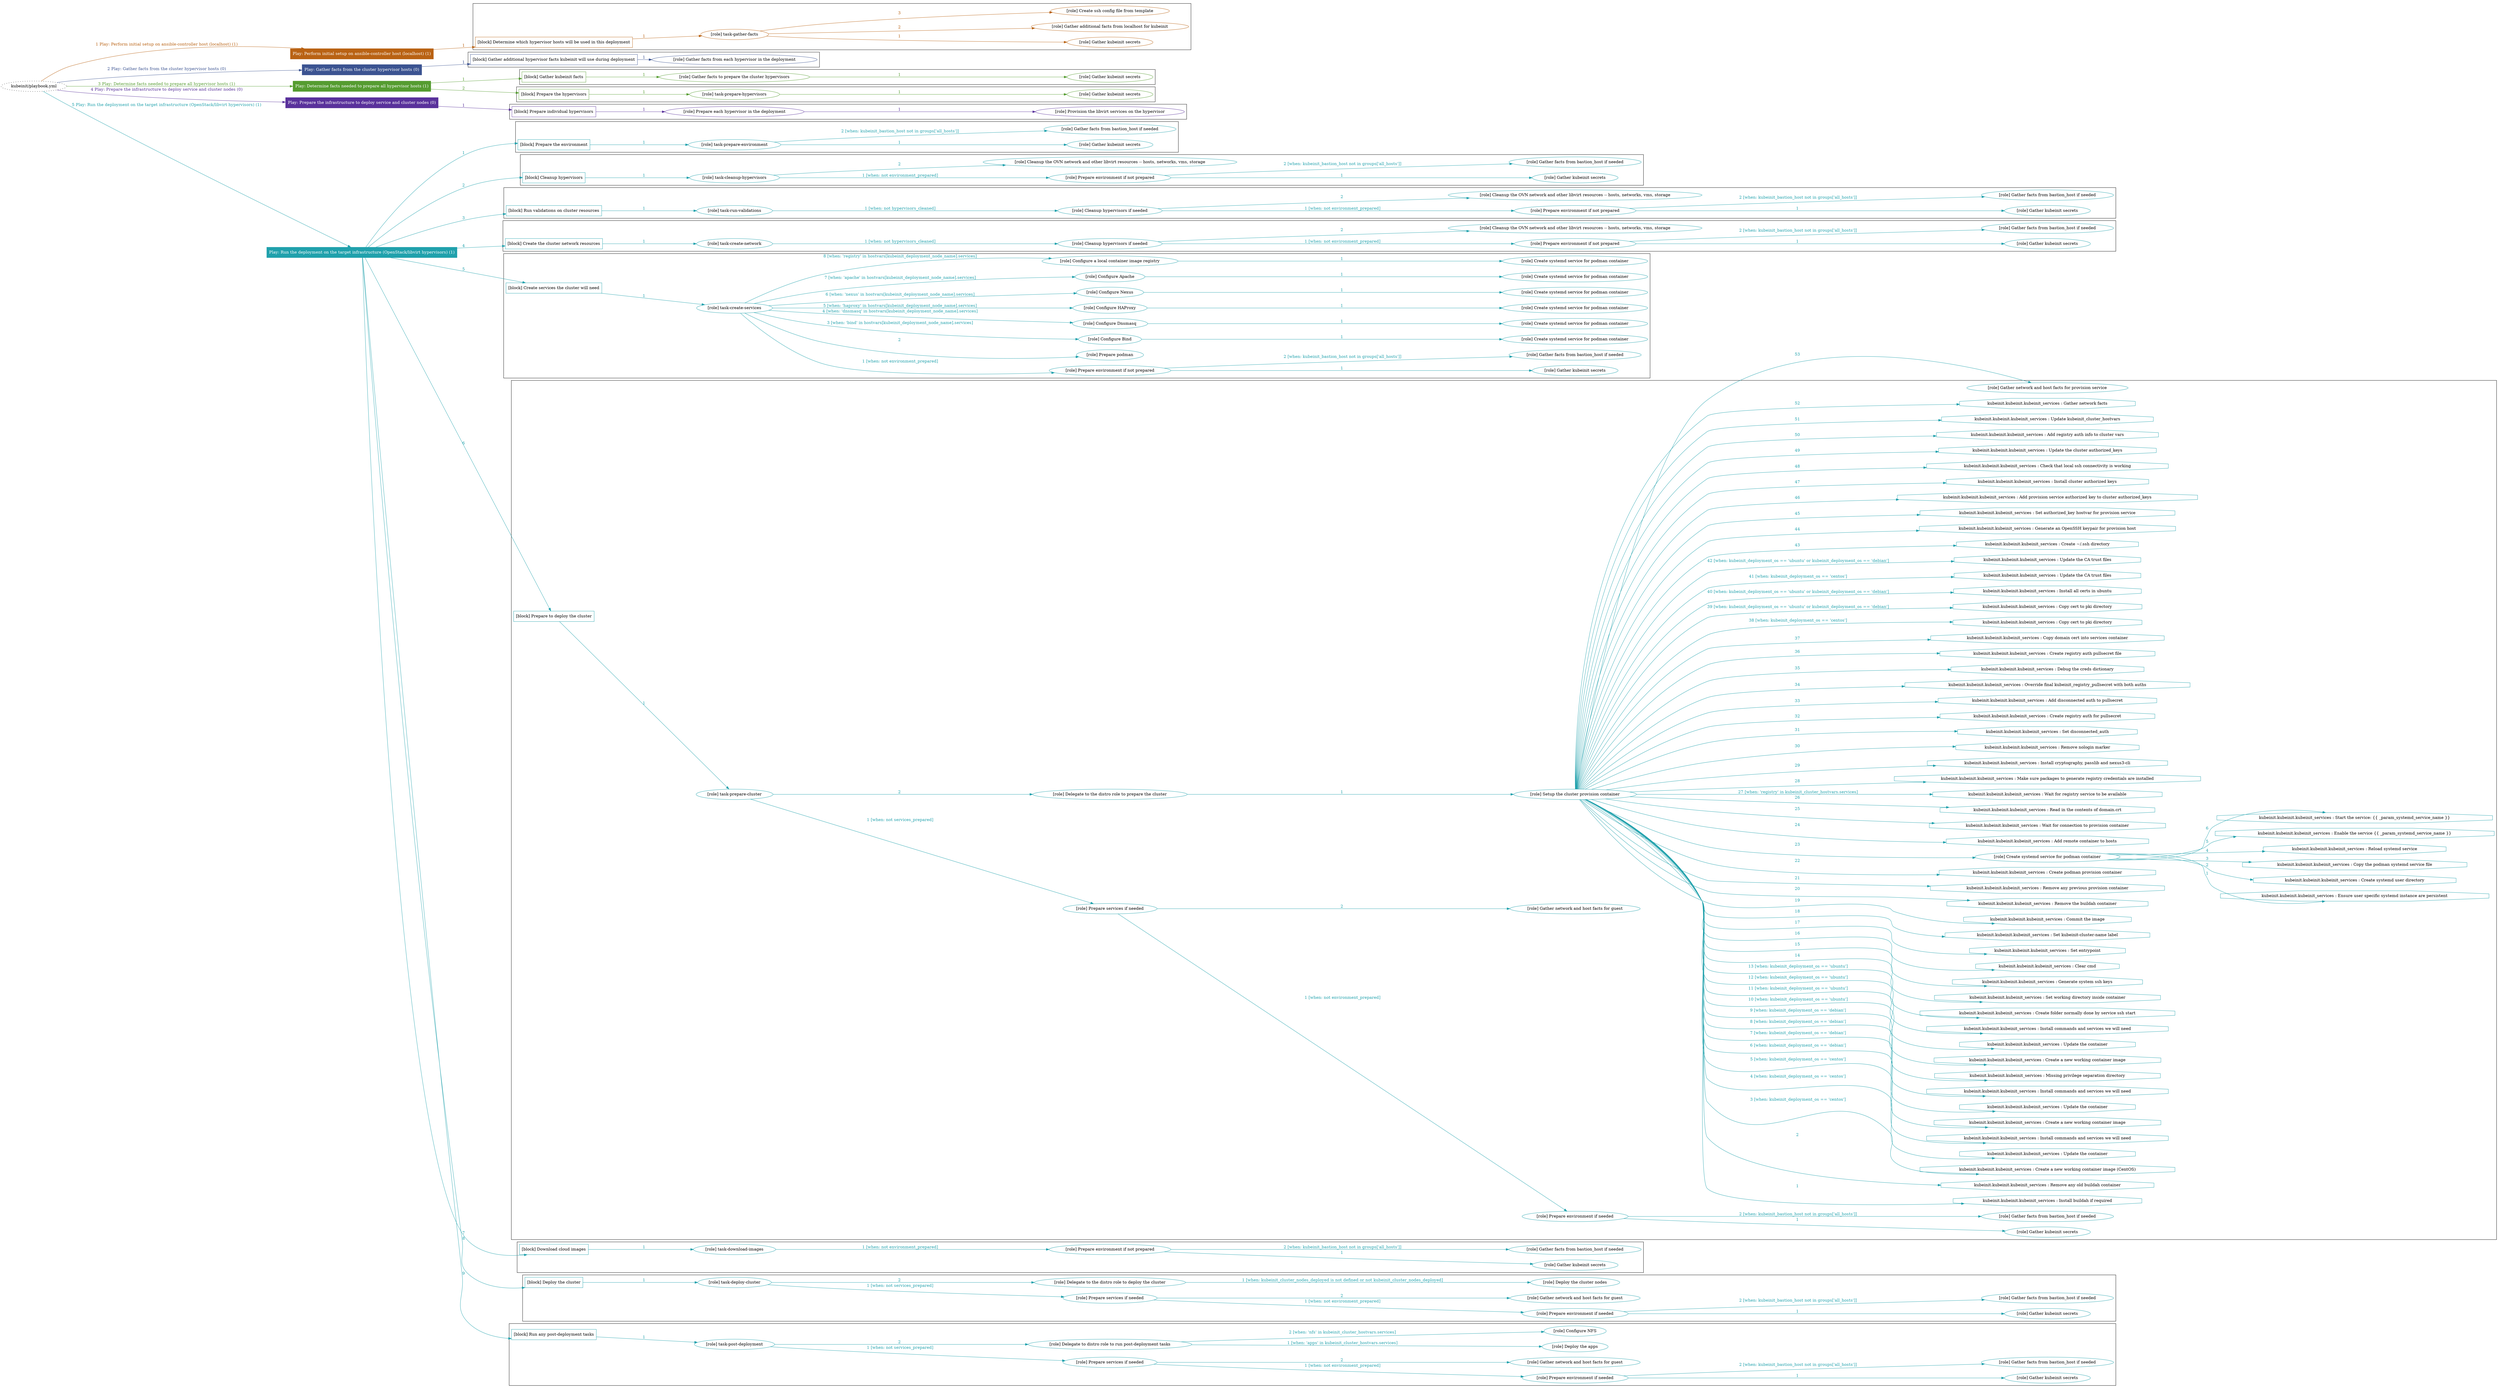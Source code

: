 digraph {
	graph [concentrate=true ordering=in rankdir=LR ratio=fill]
	edge [esep=5 sep=10]
	"kubeinit/playbook.yml" [URL="/home/runner/work/kubeinit/kubeinit/kubeinit/playbook.yml" id=playbook_f04f8418 style=dotted]
	"kubeinit/playbook.yml" -> play_1ae9db3a [label="1 Play: Perform initial setup on ansible-controller host (localhost) (1)" color="#b96213" fontcolor="#b96213" id=edge_play_1ae9db3a labeltooltip="1 Play: Perform initial setup on ansible-controller host (localhost) (1)" tooltip="1 Play: Perform initial setup on ansible-controller host (localhost) (1)"]
	subgraph "Play: Perform initial setup on ansible-controller host (localhost) (1)" {
		play_1ae9db3a [label="Play: Perform initial setup on ansible-controller host (localhost) (1)" URL="/home/runner/work/kubeinit/kubeinit/kubeinit/playbook.yml" color="#b96213" fontcolor="#ffffff" id=play_1ae9db3a shape=box style=filled tooltip=localhost]
		play_1ae9db3a -> block_eee3e45f [label=1 color="#b96213" fontcolor="#b96213" id=edge_block_eee3e45f labeltooltip=1 tooltip=1]
		subgraph cluster_block_eee3e45f {
			block_eee3e45f [label="[block] Determine which hypervisor hosts will be used in this deployment" URL="/home/runner/work/kubeinit/kubeinit/kubeinit/playbook.yml" color="#b96213" id=block_eee3e45f labeltooltip="Determine which hypervisor hosts will be used in this deployment" shape=box tooltip="Determine which hypervisor hosts will be used in this deployment"]
			block_eee3e45f -> role_a9b2446d [label="1 " color="#b96213" fontcolor="#b96213" id=edge_role_a9b2446d labeltooltip="1 " tooltip="1 "]
			subgraph "task-gather-facts" {
				role_a9b2446d [label="[role] task-gather-facts" URL="/home/runner/work/kubeinit/kubeinit/kubeinit/playbook.yml" color="#b96213" id=role_a9b2446d tooltip="task-gather-facts"]
				role_a9b2446d -> role_372189e8 [label="1 " color="#b96213" fontcolor="#b96213" id=edge_role_372189e8 labeltooltip="1 " tooltip="1 "]
				subgraph "Gather kubeinit secrets" {
					role_372189e8 [label="[role] Gather kubeinit secrets" URL="/home/runner/.ansible/collections/ansible_collections/kubeinit/kubeinit/roles/kubeinit_prepare/tasks/build_hypervisors_group.yml" color="#b96213" id=role_372189e8 tooltip="Gather kubeinit secrets"]
				}
				role_a9b2446d -> role_684430e0 [label="2 " color="#b96213" fontcolor="#b96213" id=edge_role_684430e0 labeltooltip="2 " tooltip="2 "]
				subgraph "Gather additional facts from localhost for kubeinit" {
					role_684430e0 [label="[role] Gather additional facts from localhost for kubeinit" URL="/home/runner/.ansible/collections/ansible_collections/kubeinit/kubeinit/roles/kubeinit_prepare/tasks/build_hypervisors_group.yml" color="#b96213" id=role_684430e0 tooltip="Gather additional facts from localhost for kubeinit"]
				}
				role_a9b2446d -> role_c4e6c5fa [label="3 " color="#b96213" fontcolor="#b96213" id=edge_role_c4e6c5fa labeltooltip="3 " tooltip="3 "]
				subgraph "Create ssh config file from template" {
					role_c4e6c5fa [label="[role] Create ssh config file from template" URL="/home/runner/.ansible/collections/ansible_collections/kubeinit/kubeinit/roles/kubeinit_prepare/tasks/build_hypervisors_group.yml" color="#b96213" id=role_c4e6c5fa tooltip="Create ssh config file from template"]
				}
			}
		}
	}
	"kubeinit/playbook.yml" -> play_8c9a28e1 [label="2 Play: Gather facts from the cluster hypervisor hosts (0)" color="#3b5391" fontcolor="#3b5391" id=edge_play_8c9a28e1 labeltooltip="2 Play: Gather facts from the cluster hypervisor hosts (0)" tooltip="2 Play: Gather facts from the cluster hypervisor hosts (0)"]
	subgraph "Play: Gather facts from the cluster hypervisor hosts (0)" {
		play_8c9a28e1 [label="Play: Gather facts from the cluster hypervisor hosts (0)" URL="/home/runner/work/kubeinit/kubeinit/kubeinit/playbook.yml" color="#3b5391" fontcolor="#ffffff" id=play_8c9a28e1 shape=box style=filled tooltip="Play: Gather facts from the cluster hypervisor hosts (0)"]
		play_8c9a28e1 -> block_7578d3cc [label=1 color="#3b5391" fontcolor="#3b5391" id=edge_block_7578d3cc labeltooltip=1 tooltip=1]
		subgraph cluster_block_7578d3cc {
			block_7578d3cc [label="[block] Gather additional hypervisor facts kubeinit will use during deployment" URL="/home/runner/work/kubeinit/kubeinit/kubeinit/playbook.yml" color="#3b5391" id=block_7578d3cc labeltooltip="Gather additional hypervisor facts kubeinit will use during deployment" shape=box tooltip="Gather additional hypervisor facts kubeinit will use during deployment"]
			block_7578d3cc -> role_12c43399 [label="1 " color="#3b5391" fontcolor="#3b5391" id=edge_role_12c43399 labeltooltip="1 " tooltip="1 "]
			subgraph "Gather facts from each hypervisor in the deployment" {
				role_12c43399 [label="[role] Gather facts from each hypervisor in the deployment" URL="/home/runner/work/kubeinit/kubeinit/kubeinit/playbook.yml" color="#3b5391" id=role_12c43399 tooltip="Gather facts from each hypervisor in the deployment"]
			}
		}
	}
	"kubeinit/playbook.yml" -> play_ccb940a4 [label="3 Play: Determine facts needed to prepare all hypervisor hosts (1)" color="#559c30" fontcolor="#559c30" id=edge_play_ccb940a4 labeltooltip="3 Play: Determine facts needed to prepare all hypervisor hosts (1)" tooltip="3 Play: Determine facts needed to prepare all hypervisor hosts (1)"]
	subgraph "Play: Determine facts needed to prepare all hypervisor hosts (1)" {
		play_ccb940a4 [label="Play: Determine facts needed to prepare all hypervisor hosts (1)" URL="/home/runner/work/kubeinit/kubeinit/kubeinit/playbook.yml" color="#559c30" fontcolor="#ffffff" id=play_ccb940a4 shape=box style=filled tooltip=localhost]
		play_ccb940a4 -> block_f8a8771c [label=1 color="#559c30" fontcolor="#559c30" id=edge_block_f8a8771c labeltooltip=1 tooltip=1]
		subgraph cluster_block_f8a8771c {
			block_f8a8771c [label="[block] Gather kubeinit facts" URL="/home/runner/work/kubeinit/kubeinit/kubeinit/playbook.yml" color="#559c30" id=block_f8a8771c labeltooltip="Gather kubeinit facts" shape=box tooltip="Gather kubeinit facts"]
			block_f8a8771c -> role_6d1cddae [label="1 " color="#559c30" fontcolor="#559c30" id=edge_role_6d1cddae labeltooltip="1 " tooltip="1 "]
			subgraph "Gather facts to prepare the cluster hypervisors" {
				role_6d1cddae [label="[role] Gather facts to prepare the cluster hypervisors" URL="/home/runner/work/kubeinit/kubeinit/kubeinit/playbook.yml" color="#559c30" id=role_6d1cddae tooltip="Gather facts to prepare the cluster hypervisors"]
				role_6d1cddae -> role_f62851bc [label="1 " color="#559c30" fontcolor="#559c30" id=edge_role_f62851bc labeltooltip="1 " tooltip="1 "]
				subgraph "Gather kubeinit secrets" {
					role_f62851bc [label="[role] Gather kubeinit secrets" URL="/home/runner/.ansible/collections/ansible_collections/kubeinit/kubeinit/roles/kubeinit_prepare/tasks/gather_kubeinit_facts.yml" color="#559c30" id=role_f62851bc tooltip="Gather kubeinit secrets"]
				}
			}
		}
		play_ccb940a4 -> block_968f7e42 [label=2 color="#559c30" fontcolor="#559c30" id=edge_block_968f7e42 labeltooltip=2 tooltip=2]
		subgraph cluster_block_968f7e42 {
			block_968f7e42 [label="[block] Prepare the hypervisors" URL="/home/runner/work/kubeinit/kubeinit/kubeinit/playbook.yml" color="#559c30" id=block_968f7e42 labeltooltip="Prepare the hypervisors" shape=box tooltip="Prepare the hypervisors"]
			block_968f7e42 -> role_781bf842 [label="1 " color="#559c30" fontcolor="#559c30" id=edge_role_781bf842 labeltooltip="1 " tooltip="1 "]
			subgraph "task-prepare-hypervisors" {
				role_781bf842 [label="[role] task-prepare-hypervisors" URL="/home/runner/work/kubeinit/kubeinit/kubeinit/playbook.yml" color="#559c30" id=role_781bf842 tooltip="task-prepare-hypervisors"]
				role_781bf842 -> role_bc2b5af6 [label="1 " color="#559c30" fontcolor="#559c30" id=edge_role_bc2b5af6 labeltooltip="1 " tooltip="1 "]
				subgraph "Gather kubeinit secrets" {
					role_bc2b5af6 [label="[role] Gather kubeinit secrets" URL="/home/runner/.ansible/collections/ansible_collections/kubeinit/kubeinit/roles/kubeinit_prepare/tasks/gather_kubeinit_facts.yml" color="#559c30" id=role_bc2b5af6 tooltip="Gather kubeinit secrets"]
				}
			}
		}
	}
	"kubeinit/playbook.yml" -> play_6d6edd8d [label="4 Play: Prepare the infrastructure to deploy service and cluster nodes (0)" color="#59319b" fontcolor="#59319b" id=edge_play_6d6edd8d labeltooltip="4 Play: Prepare the infrastructure to deploy service and cluster nodes (0)" tooltip="4 Play: Prepare the infrastructure to deploy service and cluster nodes (0)"]
	subgraph "Play: Prepare the infrastructure to deploy service and cluster nodes (0)" {
		play_6d6edd8d [label="Play: Prepare the infrastructure to deploy service and cluster nodes (0)" URL="/home/runner/work/kubeinit/kubeinit/kubeinit/playbook.yml" color="#59319b" fontcolor="#ffffff" id=play_6d6edd8d shape=box style=filled tooltip="Play: Prepare the infrastructure to deploy service and cluster nodes (0)"]
		play_6d6edd8d -> block_7428a7fc [label=1 color="#59319b" fontcolor="#59319b" id=edge_block_7428a7fc labeltooltip=1 tooltip=1]
		subgraph cluster_block_7428a7fc {
			block_7428a7fc [label="[block] Prepare individual hypervisors" URL="/home/runner/work/kubeinit/kubeinit/kubeinit/playbook.yml" color="#59319b" id=block_7428a7fc labeltooltip="Prepare individual hypervisors" shape=box tooltip="Prepare individual hypervisors"]
			block_7428a7fc -> role_46b44ac1 [label="1 " color="#59319b" fontcolor="#59319b" id=edge_role_46b44ac1 labeltooltip="1 " tooltip="1 "]
			subgraph "Prepare each hypervisor in the deployment" {
				role_46b44ac1 [label="[role] Prepare each hypervisor in the deployment" URL="/home/runner/work/kubeinit/kubeinit/kubeinit/playbook.yml" color="#59319b" id=role_46b44ac1 tooltip="Prepare each hypervisor in the deployment"]
				role_46b44ac1 -> role_fb4361a7 [label="1 " color="#59319b" fontcolor="#59319b" id=edge_role_fb4361a7 labeltooltip="1 " tooltip="1 "]
				subgraph "Provision the libvirt services on the hypervisor" {
					role_fb4361a7 [label="[role] Provision the libvirt services on the hypervisor" URL="/home/runner/.ansible/collections/ansible_collections/kubeinit/kubeinit/roles/kubeinit_prepare/tasks/prepare_hypervisor.yml" color="#59319b" id=role_fb4361a7 tooltip="Provision the libvirt services on the hypervisor"]
				}
			}
		}
	}
	"kubeinit/playbook.yml" -> play_ed19374c [label="5 Play: Run the deployment on the target infrastructure (OpenStack/libvirt hypervisors) (1)" color="#20a1ac" fontcolor="#20a1ac" id=edge_play_ed19374c labeltooltip="5 Play: Run the deployment on the target infrastructure (OpenStack/libvirt hypervisors) (1)" tooltip="5 Play: Run the deployment on the target infrastructure (OpenStack/libvirt hypervisors) (1)"]
	subgraph "Play: Run the deployment on the target infrastructure (OpenStack/libvirt hypervisors) (1)" {
		play_ed19374c [label="Play: Run the deployment on the target infrastructure (OpenStack/libvirt hypervisors) (1)" URL="/home/runner/work/kubeinit/kubeinit/kubeinit/playbook.yml" color="#20a1ac" fontcolor="#ffffff" id=play_ed19374c shape=box style=filled tooltip=localhost]
		play_ed19374c -> block_3784c142 [label=1 color="#20a1ac" fontcolor="#20a1ac" id=edge_block_3784c142 labeltooltip=1 tooltip=1]
		subgraph cluster_block_3784c142 {
			block_3784c142 [label="[block] Prepare the environment" URL="/home/runner/work/kubeinit/kubeinit/kubeinit/playbook.yml" color="#20a1ac" id=block_3784c142 labeltooltip="Prepare the environment" shape=box tooltip="Prepare the environment"]
			block_3784c142 -> role_b9cb487d [label="1 " color="#20a1ac" fontcolor="#20a1ac" id=edge_role_b9cb487d labeltooltip="1 " tooltip="1 "]
			subgraph "task-prepare-environment" {
				role_b9cb487d [label="[role] task-prepare-environment" URL="/home/runner/work/kubeinit/kubeinit/kubeinit/playbook.yml" color="#20a1ac" id=role_b9cb487d tooltip="task-prepare-environment"]
				role_b9cb487d -> role_131bbe6b [label="1 " color="#20a1ac" fontcolor="#20a1ac" id=edge_role_131bbe6b labeltooltip="1 " tooltip="1 "]
				subgraph "Gather kubeinit secrets" {
					role_131bbe6b [label="[role] Gather kubeinit secrets" URL="/home/runner/.ansible/collections/ansible_collections/kubeinit/kubeinit/roles/kubeinit_prepare/tasks/gather_kubeinit_facts.yml" color="#20a1ac" id=role_131bbe6b tooltip="Gather kubeinit secrets"]
				}
				role_b9cb487d -> role_7c5ac76d [label="2 [when: kubeinit_bastion_host not in groups['all_hosts']]" color="#20a1ac" fontcolor="#20a1ac" id=edge_role_7c5ac76d labeltooltip="2 [when: kubeinit_bastion_host not in groups['all_hosts']]" tooltip="2 [when: kubeinit_bastion_host not in groups['all_hosts']]"]
				subgraph "Gather facts from bastion_host if needed" {
					role_7c5ac76d [label="[role] Gather facts from bastion_host if needed" URL="/home/runner/.ansible/collections/ansible_collections/kubeinit/kubeinit/roles/kubeinit_prepare/tasks/main.yml" color="#20a1ac" id=role_7c5ac76d tooltip="Gather facts from bastion_host if needed"]
				}
			}
		}
		play_ed19374c -> block_82445e61 [label=2 color="#20a1ac" fontcolor="#20a1ac" id=edge_block_82445e61 labeltooltip=2 tooltip=2]
		subgraph cluster_block_82445e61 {
			block_82445e61 [label="[block] Cleanup hypervisors" URL="/home/runner/work/kubeinit/kubeinit/kubeinit/playbook.yml" color="#20a1ac" id=block_82445e61 labeltooltip="Cleanup hypervisors" shape=box tooltip="Cleanup hypervisors"]
			block_82445e61 -> role_9a8f6b71 [label="1 " color="#20a1ac" fontcolor="#20a1ac" id=edge_role_9a8f6b71 labeltooltip="1 " tooltip="1 "]
			subgraph "task-cleanup-hypervisors" {
				role_9a8f6b71 [label="[role] task-cleanup-hypervisors" URL="/home/runner/work/kubeinit/kubeinit/kubeinit/playbook.yml" color="#20a1ac" id=role_9a8f6b71 tooltip="task-cleanup-hypervisors"]
				role_9a8f6b71 -> role_27f5d207 [label="1 [when: not environment_prepared]" color="#20a1ac" fontcolor="#20a1ac" id=edge_role_27f5d207 labeltooltip="1 [when: not environment_prepared]" tooltip="1 [when: not environment_prepared]"]
				subgraph "Prepare environment if not prepared" {
					role_27f5d207 [label="[role] Prepare environment if not prepared" URL="/home/runner/.ansible/collections/ansible_collections/kubeinit/kubeinit/roles/kubeinit_libvirt/tasks/cleanup_hypervisors.yml" color="#20a1ac" id=role_27f5d207 tooltip="Prepare environment if not prepared"]
					role_27f5d207 -> role_5fbaf6b6 [label="1 " color="#20a1ac" fontcolor="#20a1ac" id=edge_role_5fbaf6b6 labeltooltip="1 " tooltip="1 "]
					subgraph "Gather kubeinit secrets" {
						role_5fbaf6b6 [label="[role] Gather kubeinit secrets" URL="/home/runner/.ansible/collections/ansible_collections/kubeinit/kubeinit/roles/kubeinit_prepare/tasks/gather_kubeinit_facts.yml" color="#20a1ac" id=role_5fbaf6b6 tooltip="Gather kubeinit secrets"]
					}
					role_27f5d207 -> role_817a2057 [label="2 [when: kubeinit_bastion_host not in groups['all_hosts']]" color="#20a1ac" fontcolor="#20a1ac" id=edge_role_817a2057 labeltooltip="2 [when: kubeinit_bastion_host not in groups['all_hosts']]" tooltip="2 [when: kubeinit_bastion_host not in groups['all_hosts']]"]
					subgraph "Gather facts from bastion_host if needed" {
						role_817a2057 [label="[role] Gather facts from bastion_host if needed" URL="/home/runner/.ansible/collections/ansible_collections/kubeinit/kubeinit/roles/kubeinit_prepare/tasks/main.yml" color="#20a1ac" id=role_817a2057 tooltip="Gather facts from bastion_host if needed"]
					}
				}
				role_9a8f6b71 -> role_46782e35 [label="2 " color="#20a1ac" fontcolor="#20a1ac" id=edge_role_46782e35 labeltooltip="2 " tooltip="2 "]
				subgraph "Cleanup the OVN network and other libvirt resources -- hosts, networks, vms, storage" {
					role_46782e35 [label="[role] Cleanup the OVN network and other libvirt resources -- hosts, networks, vms, storage" URL="/home/runner/.ansible/collections/ansible_collections/kubeinit/kubeinit/roles/kubeinit_libvirt/tasks/cleanup_hypervisors.yml" color="#20a1ac" id=role_46782e35 tooltip="Cleanup the OVN network and other libvirt resources -- hosts, networks, vms, storage"]
				}
			}
		}
		play_ed19374c -> block_9f75f97e [label=3 color="#20a1ac" fontcolor="#20a1ac" id=edge_block_9f75f97e labeltooltip=3 tooltip=3]
		subgraph cluster_block_9f75f97e {
			block_9f75f97e [label="[block] Run validations on cluster resources" URL="/home/runner/work/kubeinit/kubeinit/kubeinit/playbook.yml" color="#20a1ac" id=block_9f75f97e labeltooltip="Run validations on cluster resources" shape=box tooltip="Run validations on cluster resources"]
			block_9f75f97e -> role_3f13e5fd [label="1 " color="#20a1ac" fontcolor="#20a1ac" id=edge_role_3f13e5fd labeltooltip="1 " tooltip="1 "]
			subgraph "task-run-validations" {
				role_3f13e5fd [label="[role] task-run-validations" URL="/home/runner/work/kubeinit/kubeinit/kubeinit/playbook.yml" color="#20a1ac" id=role_3f13e5fd tooltip="task-run-validations"]
				role_3f13e5fd -> role_406c3103 [label="1 [when: not hypervisors_cleaned]" color="#20a1ac" fontcolor="#20a1ac" id=edge_role_406c3103 labeltooltip="1 [when: not hypervisors_cleaned]" tooltip="1 [when: not hypervisors_cleaned]"]
				subgraph "Cleanup hypervisors if needed" {
					role_406c3103 [label="[role] Cleanup hypervisors if needed" URL="/home/runner/.ansible/collections/ansible_collections/kubeinit/kubeinit/roles/kubeinit_validations/tasks/main.yml" color="#20a1ac" id=role_406c3103 tooltip="Cleanup hypervisors if needed"]
					role_406c3103 -> role_1cd38682 [label="1 [when: not environment_prepared]" color="#20a1ac" fontcolor="#20a1ac" id=edge_role_1cd38682 labeltooltip="1 [when: not environment_prepared]" tooltip="1 [when: not environment_prepared]"]
					subgraph "Prepare environment if not prepared" {
						role_1cd38682 [label="[role] Prepare environment if not prepared" URL="/home/runner/.ansible/collections/ansible_collections/kubeinit/kubeinit/roles/kubeinit_libvirt/tasks/cleanup_hypervisors.yml" color="#20a1ac" id=role_1cd38682 tooltip="Prepare environment if not prepared"]
						role_1cd38682 -> role_68d117af [label="1 " color="#20a1ac" fontcolor="#20a1ac" id=edge_role_68d117af labeltooltip="1 " tooltip="1 "]
						subgraph "Gather kubeinit secrets" {
							role_68d117af [label="[role] Gather kubeinit secrets" URL="/home/runner/.ansible/collections/ansible_collections/kubeinit/kubeinit/roles/kubeinit_prepare/tasks/gather_kubeinit_facts.yml" color="#20a1ac" id=role_68d117af tooltip="Gather kubeinit secrets"]
						}
						role_1cd38682 -> role_5418ebac [label="2 [when: kubeinit_bastion_host not in groups['all_hosts']]" color="#20a1ac" fontcolor="#20a1ac" id=edge_role_5418ebac labeltooltip="2 [when: kubeinit_bastion_host not in groups['all_hosts']]" tooltip="2 [when: kubeinit_bastion_host not in groups['all_hosts']]"]
						subgraph "Gather facts from bastion_host if needed" {
							role_5418ebac [label="[role] Gather facts from bastion_host if needed" URL="/home/runner/.ansible/collections/ansible_collections/kubeinit/kubeinit/roles/kubeinit_prepare/tasks/main.yml" color="#20a1ac" id=role_5418ebac tooltip="Gather facts from bastion_host if needed"]
						}
					}
					role_406c3103 -> role_bf99268d [label="2 " color="#20a1ac" fontcolor="#20a1ac" id=edge_role_bf99268d labeltooltip="2 " tooltip="2 "]
					subgraph "Cleanup the OVN network and other libvirt resources -- hosts, networks, vms, storage" {
						role_bf99268d [label="[role] Cleanup the OVN network and other libvirt resources -- hosts, networks, vms, storage" URL="/home/runner/.ansible/collections/ansible_collections/kubeinit/kubeinit/roles/kubeinit_libvirt/tasks/cleanup_hypervisors.yml" color="#20a1ac" id=role_bf99268d tooltip="Cleanup the OVN network and other libvirt resources -- hosts, networks, vms, storage"]
					}
				}
			}
		}
		play_ed19374c -> block_904be31c [label=4 color="#20a1ac" fontcolor="#20a1ac" id=edge_block_904be31c labeltooltip=4 tooltip=4]
		subgraph cluster_block_904be31c {
			block_904be31c [label="[block] Create the cluster network resources" URL="/home/runner/work/kubeinit/kubeinit/kubeinit/playbook.yml" color="#20a1ac" id=block_904be31c labeltooltip="Create the cluster network resources" shape=box tooltip="Create the cluster network resources"]
			block_904be31c -> role_ee6d6027 [label="1 " color="#20a1ac" fontcolor="#20a1ac" id=edge_role_ee6d6027 labeltooltip="1 " tooltip="1 "]
			subgraph "task-create-network" {
				role_ee6d6027 [label="[role] task-create-network" URL="/home/runner/work/kubeinit/kubeinit/kubeinit/playbook.yml" color="#20a1ac" id=role_ee6d6027 tooltip="task-create-network"]
				role_ee6d6027 -> role_7cb2ee58 [label="1 [when: not hypervisors_cleaned]" color="#20a1ac" fontcolor="#20a1ac" id=edge_role_7cb2ee58 labeltooltip="1 [when: not hypervisors_cleaned]" tooltip="1 [when: not hypervisors_cleaned]"]
				subgraph "Cleanup hypervisors if needed" {
					role_7cb2ee58 [label="[role] Cleanup hypervisors if needed" URL="/home/runner/.ansible/collections/ansible_collections/kubeinit/kubeinit/roles/kubeinit_libvirt/tasks/create_network.yml" color="#20a1ac" id=role_7cb2ee58 tooltip="Cleanup hypervisors if needed"]
					role_7cb2ee58 -> role_ca334986 [label="1 [when: not environment_prepared]" color="#20a1ac" fontcolor="#20a1ac" id=edge_role_ca334986 labeltooltip="1 [when: not environment_prepared]" tooltip="1 [when: not environment_prepared]"]
					subgraph "Prepare environment if not prepared" {
						role_ca334986 [label="[role] Prepare environment if not prepared" URL="/home/runner/.ansible/collections/ansible_collections/kubeinit/kubeinit/roles/kubeinit_libvirt/tasks/cleanup_hypervisors.yml" color="#20a1ac" id=role_ca334986 tooltip="Prepare environment if not prepared"]
						role_ca334986 -> role_d1b1496f [label="1 " color="#20a1ac" fontcolor="#20a1ac" id=edge_role_d1b1496f labeltooltip="1 " tooltip="1 "]
						subgraph "Gather kubeinit secrets" {
							role_d1b1496f [label="[role] Gather kubeinit secrets" URL="/home/runner/.ansible/collections/ansible_collections/kubeinit/kubeinit/roles/kubeinit_prepare/tasks/gather_kubeinit_facts.yml" color="#20a1ac" id=role_d1b1496f tooltip="Gather kubeinit secrets"]
						}
						role_ca334986 -> role_2a635432 [label="2 [when: kubeinit_bastion_host not in groups['all_hosts']]" color="#20a1ac" fontcolor="#20a1ac" id=edge_role_2a635432 labeltooltip="2 [when: kubeinit_bastion_host not in groups['all_hosts']]" tooltip="2 [when: kubeinit_bastion_host not in groups['all_hosts']]"]
						subgraph "Gather facts from bastion_host if needed" {
							role_2a635432 [label="[role] Gather facts from bastion_host if needed" URL="/home/runner/.ansible/collections/ansible_collections/kubeinit/kubeinit/roles/kubeinit_prepare/tasks/main.yml" color="#20a1ac" id=role_2a635432 tooltip="Gather facts from bastion_host if needed"]
						}
					}
					role_7cb2ee58 -> role_ba8a829f [label="2 " color="#20a1ac" fontcolor="#20a1ac" id=edge_role_ba8a829f labeltooltip="2 " tooltip="2 "]
					subgraph "Cleanup the OVN network and other libvirt resources -- hosts, networks, vms, storage" {
						role_ba8a829f [label="[role] Cleanup the OVN network and other libvirt resources -- hosts, networks, vms, storage" URL="/home/runner/.ansible/collections/ansible_collections/kubeinit/kubeinit/roles/kubeinit_libvirt/tasks/cleanup_hypervisors.yml" color="#20a1ac" id=role_ba8a829f tooltip="Cleanup the OVN network and other libvirt resources -- hosts, networks, vms, storage"]
					}
				}
			}
		}
		play_ed19374c -> block_e7d5ec82 [label=5 color="#20a1ac" fontcolor="#20a1ac" id=edge_block_e7d5ec82 labeltooltip=5 tooltip=5]
		subgraph cluster_block_e7d5ec82 {
			block_e7d5ec82 [label="[block] Create services the cluster will need" URL="/home/runner/work/kubeinit/kubeinit/kubeinit/playbook.yml" color="#20a1ac" id=block_e7d5ec82 labeltooltip="Create services the cluster will need" shape=box tooltip="Create services the cluster will need"]
			block_e7d5ec82 -> role_6dd563df [label="1 " color="#20a1ac" fontcolor="#20a1ac" id=edge_role_6dd563df labeltooltip="1 " tooltip="1 "]
			subgraph "task-create-services" {
				role_6dd563df [label="[role] task-create-services" URL="/home/runner/work/kubeinit/kubeinit/kubeinit/playbook.yml" color="#20a1ac" id=role_6dd563df tooltip="task-create-services"]
				role_6dd563df -> role_1edcb857 [label="1 [when: not environment_prepared]" color="#20a1ac" fontcolor="#20a1ac" id=edge_role_1edcb857 labeltooltip="1 [when: not environment_prepared]" tooltip="1 [when: not environment_prepared]"]
				subgraph "Prepare environment if not prepared" {
					role_1edcb857 [label="[role] Prepare environment if not prepared" URL="/home/runner/.ansible/collections/ansible_collections/kubeinit/kubeinit/roles/kubeinit_services/tasks/main.yml" color="#20a1ac" id=role_1edcb857 tooltip="Prepare environment if not prepared"]
					role_1edcb857 -> role_30c2dfa9 [label="1 " color="#20a1ac" fontcolor="#20a1ac" id=edge_role_30c2dfa9 labeltooltip="1 " tooltip="1 "]
					subgraph "Gather kubeinit secrets" {
						role_30c2dfa9 [label="[role] Gather kubeinit secrets" URL="/home/runner/.ansible/collections/ansible_collections/kubeinit/kubeinit/roles/kubeinit_prepare/tasks/gather_kubeinit_facts.yml" color="#20a1ac" id=role_30c2dfa9 tooltip="Gather kubeinit secrets"]
					}
					role_1edcb857 -> role_9fd456b6 [label="2 [when: kubeinit_bastion_host not in groups['all_hosts']]" color="#20a1ac" fontcolor="#20a1ac" id=edge_role_9fd456b6 labeltooltip="2 [when: kubeinit_bastion_host not in groups['all_hosts']]" tooltip="2 [when: kubeinit_bastion_host not in groups['all_hosts']]"]
					subgraph "Gather facts from bastion_host if needed" {
						role_9fd456b6 [label="[role] Gather facts from bastion_host if needed" URL="/home/runner/.ansible/collections/ansible_collections/kubeinit/kubeinit/roles/kubeinit_prepare/tasks/main.yml" color="#20a1ac" id=role_9fd456b6 tooltip="Gather facts from bastion_host if needed"]
					}
				}
				role_6dd563df -> role_f74cc1de [label="2 " color="#20a1ac" fontcolor="#20a1ac" id=edge_role_f74cc1de labeltooltip="2 " tooltip="2 "]
				subgraph "Prepare podman" {
					role_f74cc1de [label="[role] Prepare podman" URL="/home/runner/.ansible/collections/ansible_collections/kubeinit/kubeinit/roles/kubeinit_services/tasks/00_create_service_pod.yml" color="#20a1ac" id=role_f74cc1de tooltip="Prepare podman"]
				}
				role_6dd563df -> role_6167c806 [label="3 [when: 'bind' in hostvars[kubeinit_deployment_node_name].services]" color="#20a1ac" fontcolor="#20a1ac" id=edge_role_6167c806 labeltooltip="3 [when: 'bind' in hostvars[kubeinit_deployment_node_name].services]" tooltip="3 [when: 'bind' in hostvars[kubeinit_deployment_node_name].services]"]
				subgraph "Configure Bind" {
					role_6167c806 [label="[role] Configure Bind" URL="/home/runner/.ansible/collections/ansible_collections/kubeinit/kubeinit/roles/kubeinit_services/tasks/start_services_containers.yml" color="#20a1ac" id=role_6167c806 tooltip="Configure Bind"]
					role_6167c806 -> role_38587cee [label="1 " color="#20a1ac" fontcolor="#20a1ac" id=edge_role_38587cee labeltooltip="1 " tooltip="1 "]
					subgraph "Create systemd service for podman container" {
						role_38587cee [label="[role] Create systemd service for podman container" URL="/home/runner/.ansible/collections/ansible_collections/kubeinit/kubeinit/roles/kubeinit_bind/tasks/main.yml" color="#20a1ac" id=role_38587cee tooltip="Create systemd service for podman container"]
					}
				}
				role_6dd563df -> role_beb74a4b [label="4 [when: 'dnsmasq' in hostvars[kubeinit_deployment_node_name].services]" color="#20a1ac" fontcolor="#20a1ac" id=edge_role_beb74a4b labeltooltip="4 [when: 'dnsmasq' in hostvars[kubeinit_deployment_node_name].services]" tooltip="4 [when: 'dnsmasq' in hostvars[kubeinit_deployment_node_name].services]"]
				subgraph "Configure Dnsmasq" {
					role_beb74a4b [label="[role] Configure Dnsmasq" URL="/home/runner/.ansible/collections/ansible_collections/kubeinit/kubeinit/roles/kubeinit_services/tasks/start_services_containers.yml" color="#20a1ac" id=role_beb74a4b tooltip="Configure Dnsmasq"]
					role_beb74a4b -> role_810b9c2f [label="1 " color="#20a1ac" fontcolor="#20a1ac" id=edge_role_810b9c2f labeltooltip="1 " tooltip="1 "]
					subgraph "Create systemd service for podman container" {
						role_810b9c2f [label="[role] Create systemd service for podman container" URL="/home/runner/.ansible/collections/ansible_collections/kubeinit/kubeinit/roles/kubeinit_dnsmasq/tasks/main.yml" color="#20a1ac" id=role_810b9c2f tooltip="Create systemd service for podman container"]
					}
				}
				role_6dd563df -> role_31d746cf [label="5 [when: 'haproxy' in hostvars[kubeinit_deployment_node_name].services]" color="#20a1ac" fontcolor="#20a1ac" id=edge_role_31d746cf labeltooltip="5 [when: 'haproxy' in hostvars[kubeinit_deployment_node_name].services]" tooltip="5 [when: 'haproxy' in hostvars[kubeinit_deployment_node_name].services]"]
				subgraph "Configure HAProxy" {
					role_31d746cf [label="[role] Configure HAProxy" URL="/home/runner/.ansible/collections/ansible_collections/kubeinit/kubeinit/roles/kubeinit_services/tasks/start_services_containers.yml" color="#20a1ac" id=role_31d746cf tooltip="Configure HAProxy"]
					role_31d746cf -> role_14eed633 [label="1 " color="#20a1ac" fontcolor="#20a1ac" id=edge_role_14eed633 labeltooltip="1 " tooltip="1 "]
					subgraph "Create systemd service for podman container" {
						role_14eed633 [label="[role] Create systemd service for podman container" URL="/home/runner/.ansible/collections/ansible_collections/kubeinit/kubeinit/roles/kubeinit_haproxy/tasks/main.yml" color="#20a1ac" id=role_14eed633 tooltip="Create systemd service for podman container"]
					}
				}
				role_6dd563df -> role_77f512af [label="6 [when: 'nexus' in hostvars[kubeinit_deployment_node_name].services]" color="#20a1ac" fontcolor="#20a1ac" id=edge_role_77f512af labeltooltip="6 [when: 'nexus' in hostvars[kubeinit_deployment_node_name].services]" tooltip="6 [when: 'nexus' in hostvars[kubeinit_deployment_node_name].services]"]
				subgraph "Configure Nexus" {
					role_77f512af [label="[role] Configure Nexus" URL="/home/runner/.ansible/collections/ansible_collections/kubeinit/kubeinit/roles/kubeinit_services/tasks/start_services_containers.yml" color="#20a1ac" id=role_77f512af tooltip="Configure Nexus"]
					role_77f512af -> role_724bc5f5 [label="1 " color="#20a1ac" fontcolor="#20a1ac" id=edge_role_724bc5f5 labeltooltip="1 " tooltip="1 "]
					subgraph "Create systemd service for podman container" {
						role_724bc5f5 [label="[role] Create systemd service for podman container" URL="/home/runner/.ansible/collections/ansible_collections/kubeinit/kubeinit/roles/kubeinit_nexus/tasks/main.yml" color="#20a1ac" id=role_724bc5f5 tooltip="Create systemd service for podman container"]
					}
				}
				role_6dd563df -> role_3e166efd [label="7 [when: 'apache' in hostvars[kubeinit_deployment_node_name].services]" color="#20a1ac" fontcolor="#20a1ac" id=edge_role_3e166efd labeltooltip="7 [when: 'apache' in hostvars[kubeinit_deployment_node_name].services]" tooltip="7 [when: 'apache' in hostvars[kubeinit_deployment_node_name].services]"]
				subgraph "Configure Apache" {
					role_3e166efd [label="[role] Configure Apache" URL="/home/runner/.ansible/collections/ansible_collections/kubeinit/kubeinit/roles/kubeinit_services/tasks/start_services_containers.yml" color="#20a1ac" id=role_3e166efd tooltip="Configure Apache"]
					role_3e166efd -> role_31602d75 [label="1 " color="#20a1ac" fontcolor="#20a1ac" id=edge_role_31602d75 labeltooltip="1 " tooltip="1 "]
					subgraph "Create systemd service for podman container" {
						role_31602d75 [label="[role] Create systemd service for podman container" URL="/home/runner/.ansible/collections/ansible_collections/kubeinit/kubeinit/roles/kubeinit_apache/tasks/main.yml" color="#20a1ac" id=role_31602d75 tooltip="Create systemd service for podman container"]
					}
				}
				role_6dd563df -> role_3314b19e [label="8 [when: 'registry' in hostvars[kubeinit_deployment_node_name].services]" color="#20a1ac" fontcolor="#20a1ac" id=edge_role_3314b19e labeltooltip="8 [when: 'registry' in hostvars[kubeinit_deployment_node_name].services]" tooltip="8 [when: 'registry' in hostvars[kubeinit_deployment_node_name].services]"]
				subgraph "Configure a local container image registry" {
					role_3314b19e [label="[role] Configure a local container image registry" URL="/home/runner/.ansible/collections/ansible_collections/kubeinit/kubeinit/roles/kubeinit_services/tasks/start_services_containers.yml" color="#20a1ac" id=role_3314b19e tooltip="Configure a local container image registry"]
					role_3314b19e -> role_79f217ff [label="1 " color="#20a1ac" fontcolor="#20a1ac" id=edge_role_79f217ff labeltooltip="1 " tooltip="1 "]
					subgraph "Create systemd service for podman container" {
						role_79f217ff [label="[role] Create systemd service for podman container" URL="/home/runner/.ansible/collections/ansible_collections/kubeinit/kubeinit/roles/kubeinit_registry/tasks/main.yml" color="#20a1ac" id=role_79f217ff tooltip="Create systemd service for podman container"]
					}
				}
			}
		}
		play_ed19374c -> block_993a6e97 [label=6 color="#20a1ac" fontcolor="#20a1ac" id=edge_block_993a6e97 labeltooltip=6 tooltip=6]
		subgraph cluster_block_993a6e97 {
			block_993a6e97 [label="[block] Prepare to deploy the cluster" URL="/home/runner/work/kubeinit/kubeinit/kubeinit/playbook.yml" color="#20a1ac" id=block_993a6e97 labeltooltip="Prepare to deploy the cluster" shape=box tooltip="Prepare to deploy the cluster"]
			block_993a6e97 -> role_4ff7a89f [label="1 " color="#20a1ac" fontcolor="#20a1ac" id=edge_role_4ff7a89f labeltooltip="1 " tooltip="1 "]
			subgraph "task-prepare-cluster" {
				role_4ff7a89f [label="[role] task-prepare-cluster" URL="/home/runner/work/kubeinit/kubeinit/kubeinit/playbook.yml" color="#20a1ac" id=role_4ff7a89f tooltip="task-prepare-cluster"]
				role_4ff7a89f -> role_5a4063aa [label="1 [when: not services_prepared]" color="#20a1ac" fontcolor="#20a1ac" id=edge_role_5a4063aa labeltooltip="1 [when: not services_prepared]" tooltip="1 [when: not services_prepared]"]
				subgraph "Prepare services if needed" {
					role_5a4063aa [label="[role] Prepare services if needed" URL="/home/runner/.ansible/collections/ansible_collections/kubeinit/kubeinit/roles/kubeinit_prepare/tasks/prepare_cluster.yml" color="#20a1ac" id=role_5a4063aa tooltip="Prepare services if needed"]
					role_5a4063aa -> role_133d0811 [label="1 [when: not environment_prepared]" color="#20a1ac" fontcolor="#20a1ac" id=edge_role_133d0811 labeltooltip="1 [when: not environment_prepared]" tooltip="1 [when: not environment_prepared]"]
					subgraph "Prepare environment if needed" {
						role_133d0811 [label="[role] Prepare environment if needed" URL="/home/runner/.ansible/collections/ansible_collections/kubeinit/kubeinit/roles/kubeinit_services/tasks/prepare_services.yml" color="#20a1ac" id=role_133d0811 tooltip="Prepare environment if needed"]
						role_133d0811 -> role_175a8e5a [label="1 " color="#20a1ac" fontcolor="#20a1ac" id=edge_role_175a8e5a labeltooltip="1 " tooltip="1 "]
						subgraph "Gather kubeinit secrets" {
							role_175a8e5a [label="[role] Gather kubeinit secrets" URL="/home/runner/.ansible/collections/ansible_collections/kubeinit/kubeinit/roles/kubeinit_prepare/tasks/gather_kubeinit_facts.yml" color="#20a1ac" id=role_175a8e5a tooltip="Gather kubeinit secrets"]
						}
						role_133d0811 -> role_468a7030 [label="2 [when: kubeinit_bastion_host not in groups['all_hosts']]" color="#20a1ac" fontcolor="#20a1ac" id=edge_role_468a7030 labeltooltip="2 [when: kubeinit_bastion_host not in groups['all_hosts']]" tooltip="2 [when: kubeinit_bastion_host not in groups['all_hosts']]"]
						subgraph "Gather facts from bastion_host if needed" {
							role_468a7030 [label="[role] Gather facts from bastion_host if needed" URL="/home/runner/.ansible/collections/ansible_collections/kubeinit/kubeinit/roles/kubeinit_prepare/tasks/main.yml" color="#20a1ac" id=role_468a7030 tooltip="Gather facts from bastion_host if needed"]
						}
					}
					role_5a4063aa -> role_86194de5 [label="2 " color="#20a1ac" fontcolor="#20a1ac" id=edge_role_86194de5 labeltooltip="2 " tooltip="2 "]
					subgraph "Gather network and host facts for guest" {
						role_86194de5 [label="[role] Gather network and host facts for guest" URL="/home/runner/.ansible/collections/ansible_collections/kubeinit/kubeinit/roles/kubeinit_services/tasks/prepare_services.yml" color="#20a1ac" id=role_86194de5 tooltip="Gather network and host facts for guest"]
					}
				}
				role_4ff7a89f -> role_e33c0d47 [label="2 " color="#20a1ac" fontcolor="#20a1ac" id=edge_role_e33c0d47 labeltooltip="2 " tooltip="2 "]
				subgraph "Delegate to the distro role to prepare the cluster" {
					role_e33c0d47 [label="[role] Delegate to the distro role to prepare the cluster" URL="/home/runner/.ansible/collections/ansible_collections/kubeinit/kubeinit/roles/kubeinit_prepare/tasks/prepare_cluster.yml" color="#20a1ac" id=role_e33c0d47 tooltip="Delegate to the distro role to prepare the cluster"]
					role_e33c0d47 -> role_c3158b87 [label="1 " color="#20a1ac" fontcolor="#20a1ac" id=edge_role_c3158b87 labeltooltip="1 " tooltip="1 "]
					subgraph "Setup the cluster provision container" {
						role_c3158b87 [label="[role] Setup the cluster provision container" URL="/home/runner/.ansible/collections/ansible_collections/kubeinit/kubeinit/roles/kubeinit_cdk/tasks/prepare_cluster.yml" color="#20a1ac" id=role_c3158b87 tooltip="Setup the cluster provision container"]
						task_9df1af7f [label="kubeinit.kubeinit.kubeinit_services : Install buildah if required" URL="/home/runner/.ansible/collections/ansible_collections/kubeinit/kubeinit/roles/kubeinit_services/tasks/create_provision_container.yml" color="#20a1ac" id=task_9df1af7f shape=octagon tooltip="kubeinit.kubeinit.kubeinit_services : Install buildah if required"]
						role_c3158b87 -> task_9df1af7f [label="1 " color="#20a1ac" fontcolor="#20a1ac" id=edge_task_9df1af7f labeltooltip="1 " tooltip="1 "]
						task_8ea4d384 [label="kubeinit.kubeinit.kubeinit_services : Remove any old buildah container" URL="/home/runner/.ansible/collections/ansible_collections/kubeinit/kubeinit/roles/kubeinit_services/tasks/create_provision_container.yml" color="#20a1ac" id=task_8ea4d384 shape=octagon tooltip="kubeinit.kubeinit.kubeinit_services : Remove any old buildah container"]
						role_c3158b87 -> task_8ea4d384 [label="2 " color="#20a1ac" fontcolor="#20a1ac" id=edge_task_8ea4d384 labeltooltip="2 " tooltip="2 "]
						task_b992ca09 [label="kubeinit.kubeinit.kubeinit_services : Create a new working container image (CentOS)" URL="/home/runner/.ansible/collections/ansible_collections/kubeinit/kubeinit/roles/kubeinit_services/tasks/create_provision_container.yml" color="#20a1ac" id=task_b992ca09 shape=octagon tooltip="kubeinit.kubeinit.kubeinit_services : Create a new working container image (CentOS)"]
						role_c3158b87 -> task_b992ca09 [label="3 [when: kubeinit_deployment_os == 'centos']" color="#20a1ac" fontcolor="#20a1ac" id=edge_task_b992ca09 labeltooltip="3 [when: kubeinit_deployment_os == 'centos']" tooltip="3 [when: kubeinit_deployment_os == 'centos']"]
						task_540a2eb7 [label="kubeinit.kubeinit.kubeinit_services : Update the container" URL="/home/runner/.ansible/collections/ansible_collections/kubeinit/kubeinit/roles/kubeinit_services/tasks/create_provision_container.yml" color="#20a1ac" id=task_540a2eb7 shape=octagon tooltip="kubeinit.kubeinit.kubeinit_services : Update the container"]
						role_c3158b87 -> task_540a2eb7 [label="4 [when: kubeinit_deployment_os == 'centos']" color="#20a1ac" fontcolor="#20a1ac" id=edge_task_540a2eb7 labeltooltip="4 [when: kubeinit_deployment_os == 'centos']" tooltip="4 [when: kubeinit_deployment_os == 'centos']"]
						task_78629419 [label="kubeinit.kubeinit.kubeinit_services : Install commands and services we will need" URL="/home/runner/.ansible/collections/ansible_collections/kubeinit/kubeinit/roles/kubeinit_services/tasks/create_provision_container.yml" color="#20a1ac" id=task_78629419 shape=octagon tooltip="kubeinit.kubeinit.kubeinit_services : Install commands and services we will need"]
						role_c3158b87 -> task_78629419 [label="5 [when: kubeinit_deployment_os == 'centos']" color="#20a1ac" fontcolor="#20a1ac" id=edge_task_78629419 labeltooltip="5 [when: kubeinit_deployment_os == 'centos']" tooltip="5 [when: kubeinit_deployment_os == 'centos']"]
						task_8eca4d00 [label="kubeinit.kubeinit.kubeinit_services : Create a new working container image" URL="/home/runner/.ansible/collections/ansible_collections/kubeinit/kubeinit/roles/kubeinit_services/tasks/create_provision_container.yml" color="#20a1ac" id=task_8eca4d00 shape=octagon tooltip="kubeinit.kubeinit.kubeinit_services : Create a new working container image"]
						role_c3158b87 -> task_8eca4d00 [label="6 [when: kubeinit_deployment_os == 'debian']" color="#20a1ac" fontcolor="#20a1ac" id=edge_task_8eca4d00 labeltooltip="6 [when: kubeinit_deployment_os == 'debian']" tooltip="6 [when: kubeinit_deployment_os == 'debian']"]
						task_749ff904 [label="kubeinit.kubeinit.kubeinit_services : Update the container" URL="/home/runner/.ansible/collections/ansible_collections/kubeinit/kubeinit/roles/kubeinit_services/tasks/create_provision_container.yml" color="#20a1ac" id=task_749ff904 shape=octagon tooltip="kubeinit.kubeinit.kubeinit_services : Update the container"]
						role_c3158b87 -> task_749ff904 [label="7 [when: kubeinit_deployment_os == 'debian']" color="#20a1ac" fontcolor="#20a1ac" id=edge_task_749ff904 labeltooltip="7 [when: kubeinit_deployment_os == 'debian']" tooltip="7 [when: kubeinit_deployment_os == 'debian']"]
						task_042dcf6c [label="kubeinit.kubeinit.kubeinit_services : Install commands and services we will need" URL="/home/runner/.ansible/collections/ansible_collections/kubeinit/kubeinit/roles/kubeinit_services/tasks/create_provision_container.yml" color="#20a1ac" id=task_042dcf6c shape=octagon tooltip="kubeinit.kubeinit.kubeinit_services : Install commands and services we will need"]
						role_c3158b87 -> task_042dcf6c [label="8 [when: kubeinit_deployment_os == 'debian']" color="#20a1ac" fontcolor="#20a1ac" id=edge_task_042dcf6c labeltooltip="8 [when: kubeinit_deployment_os == 'debian']" tooltip="8 [when: kubeinit_deployment_os == 'debian']"]
						task_c2005781 [label="kubeinit.kubeinit.kubeinit_services : Missing privilege separation directory" URL="/home/runner/.ansible/collections/ansible_collections/kubeinit/kubeinit/roles/kubeinit_services/tasks/create_provision_container.yml" color="#20a1ac" id=task_c2005781 shape=octagon tooltip="kubeinit.kubeinit.kubeinit_services : Missing privilege separation directory"]
						role_c3158b87 -> task_c2005781 [label="9 [when: kubeinit_deployment_os == 'debian']" color="#20a1ac" fontcolor="#20a1ac" id=edge_task_c2005781 labeltooltip="9 [when: kubeinit_deployment_os == 'debian']" tooltip="9 [when: kubeinit_deployment_os == 'debian']"]
						task_18d173ab [label="kubeinit.kubeinit.kubeinit_services : Create a new working container image" URL="/home/runner/.ansible/collections/ansible_collections/kubeinit/kubeinit/roles/kubeinit_services/tasks/create_provision_container.yml" color="#20a1ac" id=task_18d173ab shape=octagon tooltip="kubeinit.kubeinit.kubeinit_services : Create a new working container image"]
						role_c3158b87 -> task_18d173ab [label="10 [when: kubeinit_deployment_os == 'ubuntu']" color="#20a1ac" fontcolor="#20a1ac" id=edge_task_18d173ab labeltooltip="10 [when: kubeinit_deployment_os == 'ubuntu']" tooltip="10 [when: kubeinit_deployment_os == 'ubuntu']"]
						task_2960c633 [label="kubeinit.kubeinit.kubeinit_services : Update the container" URL="/home/runner/.ansible/collections/ansible_collections/kubeinit/kubeinit/roles/kubeinit_services/tasks/create_provision_container.yml" color="#20a1ac" id=task_2960c633 shape=octagon tooltip="kubeinit.kubeinit.kubeinit_services : Update the container"]
						role_c3158b87 -> task_2960c633 [label="11 [when: kubeinit_deployment_os == 'ubuntu']" color="#20a1ac" fontcolor="#20a1ac" id=edge_task_2960c633 labeltooltip="11 [when: kubeinit_deployment_os == 'ubuntu']" tooltip="11 [when: kubeinit_deployment_os == 'ubuntu']"]
						task_e8f228b6 [label="kubeinit.kubeinit.kubeinit_services : Install commands and services we will need" URL="/home/runner/.ansible/collections/ansible_collections/kubeinit/kubeinit/roles/kubeinit_services/tasks/create_provision_container.yml" color="#20a1ac" id=task_e8f228b6 shape=octagon tooltip="kubeinit.kubeinit.kubeinit_services : Install commands and services we will need"]
						role_c3158b87 -> task_e8f228b6 [label="12 [when: kubeinit_deployment_os == 'ubuntu']" color="#20a1ac" fontcolor="#20a1ac" id=edge_task_e8f228b6 labeltooltip="12 [when: kubeinit_deployment_os == 'ubuntu']" tooltip="12 [when: kubeinit_deployment_os == 'ubuntu']"]
						task_2cee523c [label="kubeinit.kubeinit.kubeinit_services : Create folder normally done by service ssh start" URL="/home/runner/.ansible/collections/ansible_collections/kubeinit/kubeinit/roles/kubeinit_services/tasks/create_provision_container.yml" color="#20a1ac" id=task_2cee523c shape=octagon tooltip="kubeinit.kubeinit.kubeinit_services : Create folder normally done by service ssh start"]
						role_c3158b87 -> task_2cee523c [label="13 [when: kubeinit_deployment_os == 'ubuntu']" color="#20a1ac" fontcolor="#20a1ac" id=edge_task_2cee523c labeltooltip="13 [when: kubeinit_deployment_os == 'ubuntu']" tooltip="13 [when: kubeinit_deployment_os == 'ubuntu']"]
						task_bc349306 [label="kubeinit.kubeinit.kubeinit_services : Set working directory inside container" URL="/home/runner/.ansible/collections/ansible_collections/kubeinit/kubeinit/roles/kubeinit_services/tasks/create_provision_container.yml" color="#20a1ac" id=task_bc349306 shape=octagon tooltip="kubeinit.kubeinit.kubeinit_services : Set working directory inside container"]
						role_c3158b87 -> task_bc349306 [label="14 " color="#20a1ac" fontcolor="#20a1ac" id=edge_task_bc349306 labeltooltip="14 " tooltip="14 "]
						task_d4be131d [label="kubeinit.kubeinit.kubeinit_services : Generate system ssh keys" URL="/home/runner/.ansible/collections/ansible_collections/kubeinit/kubeinit/roles/kubeinit_services/tasks/create_provision_container.yml" color="#20a1ac" id=task_d4be131d shape=octagon tooltip="kubeinit.kubeinit.kubeinit_services : Generate system ssh keys"]
						role_c3158b87 -> task_d4be131d [label="15 " color="#20a1ac" fontcolor="#20a1ac" id=edge_task_d4be131d labeltooltip="15 " tooltip="15 "]
						task_d7dda4d5 [label="kubeinit.kubeinit.kubeinit_services : Clear cmd" URL="/home/runner/.ansible/collections/ansible_collections/kubeinit/kubeinit/roles/kubeinit_services/tasks/create_provision_container.yml" color="#20a1ac" id=task_d7dda4d5 shape=octagon tooltip="kubeinit.kubeinit.kubeinit_services : Clear cmd"]
						role_c3158b87 -> task_d7dda4d5 [label="16 " color="#20a1ac" fontcolor="#20a1ac" id=edge_task_d7dda4d5 labeltooltip="16 " tooltip="16 "]
						task_8317d2a5 [label="kubeinit.kubeinit.kubeinit_services : Set entrypoint" URL="/home/runner/.ansible/collections/ansible_collections/kubeinit/kubeinit/roles/kubeinit_services/tasks/create_provision_container.yml" color="#20a1ac" id=task_8317d2a5 shape=octagon tooltip="kubeinit.kubeinit.kubeinit_services : Set entrypoint"]
						role_c3158b87 -> task_8317d2a5 [label="17 " color="#20a1ac" fontcolor="#20a1ac" id=edge_task_8317d2a5 labeltooltip="17 " tooltip="17 "]
						task_859137f5 [label="kubeinit.kubeinit.kubeinit_services : Set kubeinit-cluster-name label" URL="/home/runner/.ansible/collections/ansible_collections/kubeinit/kubeinit/roles/kubeinit_services/tasks/create_provision_container.yml" color="#20a1ac" id=task_859137f5 shape=octagon tooltip="kubeinit.kubeinit.kubeinit_services : Set kubeinit-cluster-name label"]
						role_c3158b87 -> task_859137f5 [label="18 " color="#20a1ac" fontcolor="#20a1ac" id=edge_task_859137f5 labeltooltip="18 " tooltip="18 "]
						task_8626363c [label="kubeinit.kubeinit.kubeinit_services : Commit the image" URL="/home/runner/.ansible/collections/ansible_collections/kubeinit/kubeinit/roles/kubeinit_services/tasks/create_provision_container.yml" color="#20a1ac" id=task_8626363c shape=octagon tooltip="kubeinit.kubeinit.kubeinit_services : Commit the image"]
						role_c3158b87 -> task_8626363c [label="19 " color="#20a1ac" fontcolor="#20a1ac" id=edge_task_8626363c labeltooltip="19 " tooltip="19 "]
						task_0a3b05d9 [label="kubeinit.kubeinit.kubeinit_services : Remove the buildah container" URL="/home/runner/.ansible/collections/ansible_collections/kubeinit/kubeinit/roles/kubeinit_services/tasks/create_provision_container.yml" color="#20a1ac" id=task_0a3b05d9 shape=octagon tooltip="kubeinit.kubeinit.kubeinit_services : Remove the buildah container"]
						role_c3158b87 -> task_0a3b05d9 [label="20 " color="#20a1ac" fontcolor="#20a1ac" id=edge_task_0a3b05d9 labeltooltip="20 " tooltip="20 "]
						task_03f40eb6 [label="kubeinit.kubeinit.kubeinit_services : Remove any previous provision container" URL="/home/runner/.ansible/collections/ansible_collections/kubeinit/kubeinit/roles/kubeinit_services/tasks/create_provision_container.yml" color="#20a1ac" id=task_03f40eb6 shape=octagon tooltip="kubeinit.kubeinit.kubeinit_services : Remove any previous provision container"]
						role_c3158b87 -> task_03f40eb6 [label="21 " color="#20a1ac" fontcolor="#20a1ac" id=edge_task_03f40eb6 labeltooltip="21 " tooltip="21 "]
						task_b93fc1e8 [label="kubeinit.kubeinit.kubeinit_services : Create podman provision container" URL="/home/runner/.ansible/collections/ansible_collections/kubeinit/kubeinit/roles/kubeinit_services/tasks/create_provision_container.yml" color="#20a1ac" id=task_b93fc1e8 shape=octagon tooltip="kubeinit.kubeinit.kubeinit_services : Create podman provision container"]
						role_c3158b87 -> task_b93fc1e8 [label="22 " color="#20a1ac" fontcolor="#20a1ac" id=edge_task_b93fc1e8 labeltooltip="22 " tooltip="22 "]
						role_c3158b87 -> role_18249d22 [label="23 " color="#20a1ac" fontcolor="#20a1ac" id=edge_role_18249d22 labeltooltip="23 " tooltip="23 "]
						subgraph "Create systemd service for podman container" {
							role_18249d22 [label="[role] Create systemd service for podman container" URL="/home/runner/.ansible/collections/ansible_collections/kubeinit/kubeinit/roles/kubeinit_services/tasks/create_provision_container.yml" color="#20a1ac" id=role_18249d22 tooltip="Create systemd service for podman container"]
							task_6b08797b [label="kubeinit.kubeinit.kubeinit_services : Ensure user specific systemd instance are persistent" URL="/home/runner/.ansible/collections/ansible_collections/kubeinit/kubeinit/roles/kubeinit_services/tasks/create_managed_service.yml" color="#20a1ac" id=task_6b08797b shape=octagon tooltip="kubeinit.kubeinit.kubeinit_services : Ensure user specific systemd instance are persistent"]
							role_18249d22 -> task_6b08797b [label="1 " color="#20a1ac" fontcolor="#20a1ac" id=edge_task_6b08797b labeltooltip="1 " tooltip="1 "]
							task_b8c98289 [label="kubeinit.kubeinit.kubeinit_services : Create systemd user directory" URL="/home/runner/.ansible/collections/ansible_collections/kubeinit/kubeinit/roles/kubeinit_services/tasks/create_managed_service.yml" color="#20a1ac" id=task_b8c98289 shape=octagon tooltip="kubeinit.kubeinit.kubeinit_services : Create systemd user directory"]
							role_18249d22 -> task_b8c98289 [label="2 " color="#20a1ac" fontcolor="#20a1ac" id=edge_task_b8c98289 labeltooltip="2 " tooltip="2 "]
							task_374fc5a3 [label="kubeinit.kubeinit.kubeinit_services : Copy the podman systemd service file" URL="/home/runner/.ansible/collections/ansible_collections/kubeinit/kubeinit/roles/kubeinit_services/tasks/create_managed_service.yml" color="#20a1ac" id=task_374fc5a3 shape=octagon tooltip="kubeinit.kubeinit.kubeinit_services : Copy the podman systemd service file"]
							role_18249d22 -> task_374fc5a3 [label="3 " color="#20a1ac" fontcolor="#20a1ac" id=edge_task_374fc5a3 labeltooltip="3 " tooltip="3 "]
							task_1acdc896 [label="kubeinit.kubeinit.kubeinit_services : Reload systemd service" URL="/home/runner/.ansible/collections/ansible_collections/kubeinit/kubeinit/roles/kubeinit_services/tasks/create_managed_service.yml" color="#20a1ac" id=task_1acdc896 shape=octagon tooltip="kubeinit.kubeinit.kubeinit_services : Reload systemd service"]
							role_18249d22 -> task_1acdc896 [label="4 " color="#20a1ac" fontcolor="#20a1ac" id=edge_task_1acdc896 labeltooltip="4 " tooltip="4 "]
							task_669f7d1f [label="kubeinit.kubeinit.kubeinit_services : Enable the service {{ _param_systemd_service_name }}" URL="/home/runner/.ansible/collections/ansible_collections/kubeinit/kubeinit/roles/kubeinit_services/tasks/create_managed_service.yml" color="#20a1ac" id=task_669f7d1f shape=octagon tooltip="kubeinit.kubeinit.kubeinit_services : Enable the service {{ _param_systemd_service_name }}"]
							role_18249d22 -> task_669f7d1f [label="5 " color="#20a1ac" fontcolor="#20a1ac" id=edge_task_669f7d1f labeltooltip="5 " tooltip="5 "]
							task_ac5e6997 [label="kubeinit.kubeinit.kubeinit_services : Start the service: {{ _param_systemd_service_name }}" URL="/home/runner/.ansible/collections/ansible_collections/kubeinit/kubeinit/roles/kubeinit_services/tasks/create_managed_service.yml" color="#20a1ac" id=task_ac5e6997 shape=octagon tooltip="kubeinit.kubeinit.kubeinit_services : Start the service: {{ _param_systemd_service_name }}"]
							role_18249d22 -> task_ac5e6997 [label="6 " color="#20a1ac" fontcolor="#20a1ac" id=edge_task_ac5e6997 labeltooltip="6 " tooltip="6 "]
						}
						task_0a621110 [label="kubeinit.kubeinit.kubeinit_services : Add remote container to hosts" URL="/home/runner/.ansible/collections/ansible_collections/kubeinit/kubeinit/roles/kubeinit_services/tasks/create_provision_container.yml" color="#20a1ac" id=task_0a621110 shape=octagon tooltip="kubeinit.kubeinit.kubeinit_services : Add remote container to hosts"]
						role_c3158b87 -> task_0a621110 [label="24 " color="#20a1ac" fontcolor="#20a1ac" id=edge_task_0a621110 labeltooltip="24 " tooltip="24 "]
						task_18de76fb [label="kubeinit.kubeinit.kubeinit_services : Wait for connection to provision container" URL="/home/runner/.ansible/collections/ansible_collections/kubeinit/kubeinit/roles/kubeinit_services/tasks/create_provision_container.yml" color="#20a1ac" id=task_18de76fb shape=octagon tooltip="kubeinit.kubeinit.kubeinit_services : Wait for connection to provision container"]
						role_c3158b87 -> task_18de76fb [label="25 " color="#20a1ac" fontcolor="#20a1ac" id=edge_task_18de76fb labeltooltip="25 " tooltip="25 "]
						task_48c31c58 [label="kubeinit.kubeinit.kubeinit_services : Read in the contents of domain.crt" URL="/home/runner/.ansible/collections/ansible_collections/kubeinit/kubeinit/roles/kubeinit_services/tasks/create_provision_container.yml" color="#20a1ac" id=task_48c31c58 shape=octagon tooltip="kubeinit.kubeinit.kubeinit_services : Read in the contents of domain.crt"]
						role_c3158b87 -> task_48c31c58 [label="26 " color="#20a1ac" fontcolor="#20a1ac" id=edge_task_48c31c58 labeltooltip="26 " tooltip="26 "]
						task_71d6113e [label="kubeinit.kubeinit.kubeinit_services : Wait for registry service to be available" URL="/home/runner/.ansible/collections/ansible_collections/kubeinit/kubeinit/roles/kubeinit_services/tasks/create_provision_container.yml" color="#20a1ac" id=task_71d6113e shape=octagon tooltip="kubeinit.kubeinit.kubeinit_services : Wait for registry service to be available"]
						role_c3158b87 -> task_71d6113e [label="27 [when: 'registry' in kubeinit_cluster_hostvars.services]" color="#20a1ac" fontcolor="#20a1ac" id=edge_task_71d6113e labeltooltip="27 [when: 'registry' in kubeinit_cluster_hostvars.services]" tooltip="27 [when: 'registry' in kubeinit_cluster_hostvars.services]"]
						task_ffb95c06 [label="kubeinit.kubeinit.kubeinit_services : Make sure packages to generate registry credentials are installed" URL="/home/runner/.ansible/collections/ansible_collections/kubeinit/kubeinit/roles/kubeinit_services/tasks/create_provision_container.yml" color="#20a1ac" id=task_ffb95c06 shape=octagon tooltip="kubeinit.kubeinit.kubeinit_services : Make sure packages to generate registry credentials are installed"]
						role_c3158b87 -> task_ffb95c06 [label="28 " color="#20a1ac" fontcolor="#20a1ac" id=edge_task_ffb95c06 labeltooltip="28 " tooltip="28 "]
						task_7fac7919 [label="kubeinit.kubeinit.kubeinit_services : Install cryptography, passlib and nexus3-cli" URL="/home/runner/.ansible/collections/ansible_collections/kubeinit/kubeinit/roles/kubeinit_services/tasks/create_provision_container.yml" color="#20a1ac" id=task_7fac7919 shape=octagon tooltip="kubeinit.kubeinit.kubeinit_services : Install cryptography, passlib and nexus3-cli"]
						role_c3158b87 -> task_7fac7919 [label="29 " color="#20a1ac" fontcolor="#20a1ac" id=edge_task_7fac7919 labeltooltip="29 " tooltip="29 "]
						task_62dc883d [label="kubeinit.kubeinit.kubeinit_services : Remove nologin marker" URL="/home/runner/.ansible/collections/ansible_collections/kubeinit/kubeinit/roles/kubeinit_services/tasks/create_provision_container.yml" color="#20a1ac" id=task_62dc883d shape=octagon tooltip="kubeinit.kubeinit.kubeinit_services : Remove nologin marker"]
						role_c3158b87 -> task_62dc883d [label="30 " color="#20a1ac" fontcolor="#20a1ac" id=edge_task_62dc883d labeltooltip="30 " tooltip="30 "]
						task_dbcd3b60 [label="kubeinit.kubeinit.kubeinit_services : Set disconnected_auth" URL="/home/runner/.ansible/collections/ansible_collections/kubeinit/kubeinit/roles/kubeinit_services/tasks/create_provision_container.yml" color="#20a1ac" id=task_dbcd3b60 shape=octagon tooltip="kubeinit.kubeinit.kubeinit_services : Set disconnected_auth"]
						role_c3158b87 -> task_dbcd3b60 [label="31 " color="#20a1ac" fontcolor="#20a1ac" id=edge_task_dbcd3b60 labeltooltip="31 " tooltip="31 "]
						task_7dac391f [label="kubeinit.kubeinit.kubeinit_services : Create registry auth for pullsecret" URL="/home/runner/.ansible/collections/ansible_collections/kubeinit/kubeinit/roles/kubeinit_services/tasks/create_provision_container.yml" color="#20a1ac" id=task_7dac391f shape=octagon tooltip="kubeinit.kubeinit.kubeinit_services : Create registry auth for pullsecret"]
						role_c3158b87 -> task_7dac391f [label="32 " color="#20a1ac" fontcolor="#20a1ac" id=edge_task_7dac391f labeltooltip="32 " tooltip="32 "]
						task_ac33f9a6 [label="kubeinit.kubeinit.kubeinit_services : Add disconnected auth to pullsecret" URL="/home/runner/.ansible/collections/ansible_collections/kubeinit/kubeinit/roles/kubeinit_services/tasks/create_provision_container.yml" color="#20a1ac" id=task_ac33f9a6 shape=octagon tooltip="kubeinit.kubeinit.kubeinit_services : Add disconnected auth to pullsecret"]
						role_c3158b87 -> task_ac33f9a6 [label="33 " color="#20a1ac" fontcolor="#20a1ac" id=edge_task_ac33f9a6 labeltooltip="33 " tooltip="33 "]
						task_c62c087e [label="kubeinit.kubeinit.kubeinit_services : Override final kubeinit_registry_pullsecret with both auths" URL="/home/runner/.ansible/collections/ansible_collections/kubeinit/kubeinit/roles/kubeinit_services/tasks/create_provision_container.yml" color="#20a1ac" id=task_c62c087e shape=octagon tooltip="kubeinit.kubeinit.kubeinit_services : Override final kubeinit_registry_pullsecret with both auths"]
						role_c3158b87 -> task_c62c087e [label="34 " color="#20a1ac" fontcolor="#20a1ac" id=edge_task_c62c087e labeltooltip="34 " tooltip="34 "]
						task_6a870680 [label="kubeinit.kubeinit.kubeinit_services : Debug the creds dictionary" URL="/home/runner/.ansible/collections/ansible_collections/kubeinit/kubeinit/roles/kubeinit_services/tasks/create_provision_container.yml" color="#20a1ac" id=task_6a870680 shape=octagon tooltip="kubeinit.kubeinit.kubeinit_services : Debug the creds dictionary"]
						role_c3158b87 -> task_6a870680 [label="35 " color="#20a1ac" fontcolor="#20a1ac" id=edge_task_6a870680 labeltooltip="35 " tooltip="35 "]
						task_21af158c [label="kubeinit.kubeinit.kubeinit_services : Create registry auth pullsecret file" URL="/home/runner/.ansible/collections/ansible_collections/kubeinit/kubeinit/roles/kubeinit_services/tasks/create_provision_container.yml" color="#20a1ac" id=task_21af158c shape=octagon tooltip="kubeinit.kubeinit.kubeinit_services : Create registry auth pullsecret file"]
						role_c3158b87 -> task_21af158c [label="36 " color="#20a1ac" fontcolor="#20a1ac" id=edge_task_21af158c labeltooltip="36 " tooltip="36 "]
						task_7c48143c [label="kubeinit.kubeinit.kubeinit_services : Copy domain cert into services container" URL="/home/runner/.ansible/collections/ansible_collections/kubeinit/kubeinit/roles/kubeinit_services/tasks/create_provision_container.yml" color="#20a1ac" id=task_7c48143c shape=octagon tooltip="kubeinit.kubeinit.kubeinit_services : Copy domain cert into services container"]
						role_c3158b87 -> task_7c48143c [label="37 " color="#20a1ac" fontcolor="#20a1ac" id=edge_task_7c48143c labeltooltip="37 " tooltip="37 "]
						task_70971fe8 [label="kubeinit.kubeinit.kubeinit_services : Copy cert to pki directory" URL="/home/runner/.ansible/collections/ansible_collections/kubeinit/kubeinit/roles/kubeinit_services/tasks/create_provision_container.yml" color="#20a1ac" id=task_70971fe8 shape=octagon tooltip="kubeinit.kubeinit.kubeinit_services : Copy cert to pki directory"]
						role_c3158b87 -> task_70971fe8 [label="38 [when: kubeinit_deployment_os == 'centos']" color="#20a1ac" fontcolor="#20a1ac" id=edge_task_70971fe8 labeltooltip="38 [when: kubeinit_deployment_os == 'centos']" tooltip="38 [when: kubeinit_deployment_os == 'centos']"]
						task_ef0b7259 [label="kubeinit.kubeinit.kubeinit_services : Copy cert to pki directory" URL="/home/runner/.ansible/collections/ansible_collections/kubeinit/kubeinit/roles/kubeinit_services/tasks/create_provision_container.yml" color="#20a1ac" id=task_ef0b7259 shape=octagon tooltip="kubeinit.kubeinit.kubeinit_services : Copy cert to pki directory"]
						role_c3158b87 -> task_ef0b7259 [label="39 [when: kubeinit_deployment_os == 'ubuntu' or kubeinit_deployment_os == 'debian']" color="#20a1ac" fontcolor="#20a1ac" id=edge_task_ef0b7259 labeltooltip="39 [when: kubeinit_deployment_os == 'ubuntu' or kubeinit_deployment_os == 'debian']" tooltip="39 [when: kubeinit_deployment_os == 'ubuntu' or kubeinit_deployment_os == 'debian']"]
						task_0844297a [label="kubeinit.kubeinit.kubeinit_services : Install all certs in ubuntu" URL="/home/runner/.ansible/collections/ansible_collections/kubeinit/kubeinit/roles/kubeinit_services/tasks/create_provision_container.yml" color="#20a1ac" id=task_0844297a shape=octagon tooltip="kubeinit.kubeinit.kubeinit_services : Install all certs in ubuntu"]
						role_c3158b87 -> task_0844297a [label="40 [when: kubeinit_deployment_os == 'ubuntu' or kubeinit_deployment_os == 'debian']" color="#20a1ac" fontcolor="#20a1ac" id=edge_task_0844297a labeltooltip="40 [when: kubeinit_deployment_os == 'ubuntu' or kubeinit_deployment_os == 'debian']" tooltip="40 [when: kubeinit_deployment_os == 'ubuntu' or kubeinit_deployment_os == 'debian']"]
						task_dd2b6cc3 [label="kubeinit.kubeinit.kubeinit_services : Update the CA trust files" URL="/home/runner/.ansible/collections/ansible_collections/kubeinit/kubeinit/roles/kubeinit_services/tasks/create_provision_container.yml" color="#20a1ac" id=task_dd2b6cc3 shape=octagon tooltip="kubeinit.kubeinit.kubeinit_services : Update the CA trust files"]
						role_c3158b87 -> task_dd2b6cc3 [label="41 [when: kubeinit_deployment_os == 'centos']" color="#20a1ac" fontcolor="#20a1ac" id=edge_task_dd2b6cc3 labeltooltip="41 [when: kubeinit_deployment_os == 'centos']" tooltip="41 [when: kubeinit_deployment_os == 'centos']"]
						task_d2ea4ea2 [label="kubeinit.kubeinit.kubeinit_services : Update the CA trust files" URL="/home/runner/.ansible/collections/ansible_collections/kubeinit/kubeinit/roles/kubeinit_services/tasks/create_provision_container.yml" color="#20a1ac" id=task_d2ea4ea2 shape=octagon tooltip="kubeinit.kubeinit.kubeinit_services : Update the CA trust files"]
						role_c3158b87 -> task_d2ea4ea2 [label="42 [when: kubeinit_deployment_os == 'ubuntu' or kubeinit_deployment_os == 'debian']" color="#20a1ac" fontcolor="#20a1ac" id=edge_task_d2ea4ea2 labeltooltip="42 [when: kubeinit_deployment_os == 'ubuntu' or kubeinit_deployment_os == 'debian']" tooltip="42 [when: kubeinit_deployment_os == 'ubuntu' or kubeinit_deployment_os == 'debian']"]
						task_7be5cb3f [label="kubeinit.kubeinit.kubeinit_services : Create ~/.ssh directory" URL="/home/runner/.ansible/collections/ansible_collections/kubeinit/kubeinit/roles/kubeinit_services/tasks/create_provision_container.yml" color="#20a1ac" id=task_7be5cb3f shape=octagon tooltip="kubeinit.kubeinit.kubeinit_services : Create ~/.ssh directory"]
						role_c3158b87 -> task_7be5cb3f [label="43 " color="#20a1ac" fontcolor="#20a1ac" id=edge_task_7be5cb3f labeltooltip="43 " tooltip="43 "]
						task_7d8b8a71 [label="kubeinit.kubeinit.kubeinit_services : Generate an OpenSSH keypair for provision host" URL="/home/runner/.ansible/collections/ansible_collections/kubeinit/kubeinit/roles/kubeinit_services/tasks/create_provision_container.yml" color="#20a1ac" id=task_7d8b8a71 shape=octagon tooltip="kubeinit.kubeinit.kubeinit_services : Generate an OpenSSH keypair for provision host"]
						role_c3158b87 -> task_7d8b8a71 [label="44 " color="#20a1ac" fontcolor="#20a1ac" id=edge_task_7d8b8a71 labeltooltip="44 " tooltip="44 "]
						task_5e1c1501 [label="kubeinit.kubeinit.kubeinit_services : Set authorized_key hostvar for provision service" URL="/home/runner/.ansible/collections/ansible_collections/kubeinit/kubeinit/roles/kubeinit_services/tasks/create_provision_container.yml" color="#20a1ac" id=task_5e1c1501 shape=octagon tooltip="kubeinit.kubeinit.kubeinit_services : Set authorized_key hostvar for provision service"]
						role_c3158b87 -> task_5e1c1501 [label="45 " color="#20a1ac" fontcolor="#20a1ac" id=edge_task_5e1c1501 labeltooltip="45 " tooltip="45 "]
						task_6224297f [label="kubeinit.kubeinit.kubeinit_services : Add provision service authorized key to cluster authorized_keys" URL="/home/runner/.ansible/collections/ansible_collections/kubeinit/kubeinit/roles/kubeinit_services/tasks/create_provision_container.yml" color="#20a1ac" id=task_6224297f shape=octagon tooltip="kubeinit.kubeinit.kubeinit_services : Add provision service authorized key to cluster authorized_keys"]
						role_c3158b87 -> task_6224297f [label="46 " color="#20a1ac" fontcolor="#20a1ac" id=edge_task_6224297f labeltooltip="46 " tooltip="46 "]
						task_4180b6e9 [label="kubeinit.kubeinit.kubeinit_services : Install cluster authorized keys" URL="/home/runner/.ansible/collections/ansible_collections/kubeinit/kubeinit/roles/kubeinit_services/tasks/create_provision_container.yml" color="#20a1ac" id=task_4180b6e9 shape=octagon tooltip="kubeinit.kubeinit.kubeinit_services : Install cluster authorized keys"]
						role_c3158b87 -> task_4180b6e9 [label="47 " color="#20a1ac" fontcolor="#20a1ac" id=edge_task_4180b6e9 labeltooltip="47 " tooltip="47 "]
						task_9362231f [label="kubeinit.kubeinit.kubeinit_services : Check that local ssh connectivity is working" URL="/home/runner/.ansible/collections/ansible_collections/kubeinit/kubeinit/roles/kubeinit_services/tasks/create_provision_container.yml" color="#20a1ac" id=task_9362231f shape=octagon tooltip="kubeinit.kubeinit.kubeinit_services : Check that local ssh connectivity is working"]
						role_c3158b87 -> task_9362231f [label="48 " color="#20a1ac" fontcolor="#20a1ac" id=edge_task_9362231f labeltooltip="48 " tooltip="48 "]
						task_3f56e948 [label="kubeinit.kubeinit.kubeinit_services : Update the cluster authorized_keys" URL="/home/runner/.ansible/collections/ansible_collections/kubeinit/kubeinit/roles/kubeinit_services/tasks/create_provision_container.yml" color="#20a1ac" id=task_3f56e948 shape=octagon tooltip="kubeinit.kubeinit.kubeinit_services : Update the cluster authorized_keys"]
						role_c3158b87 -> task_3f56e948 [label="49 " color="#20a1ac" fontcolor="#20a1ac" id=edge_task_3f56e948 labeltooltip="49 " tooltip="49 "]
						task_741b5d30 [label="kubeinit.kubeinit.kubeinit_services : Add registry auth info to cluster vars" URL="/home/runner/.ansible/collections/ansible_collections/kubeinit/kubeinit/roles/kubeinit_services/tasks/create_provision_container.yml" color="#20a1ac" id=task_741b5d30 shape=octagon tooltip="kubeinit.kubeinit.kubeinit_services : Add registry auth info to cluster vars"]
						role_c3158b87 -> task_741b5d30 [label="50 " color="#20a1ac" fontcolor="#20a1ac" id=edge_task_741b5d30 labeltooltip="50 " tooltip="50 "]
						task_b45bdf52 [label="kubeinit.kubeinit.kubeinit_services : Update kubeinit_cluster_hostvars" URL="/home/runner/.ansible/collections/ansible_collections/kubeinit/kubeinit/roles/kubeinit_services/tasks/create_provision_container.yml" color="#20a1ac" id=task_b45bdf52 shape=octagon tooltip="kubeinit.kubeinit.kubeinit_services : Update kubeinit_cluster_hostvars"]
						role_c3158b87 -> task_b45bdf52 [label="51 " color="#20a1ac" fontcolor="#20a1ac" id=edge_task_b45bdf52 labeltooltip="51 " tooltip="51 "]
						task_bfe6bc01 [label="kubeinit.kubeinit.kubeinit_services : Gather network facts" URL="/home/runner/.ansible/collections/ansible_collections/kubeinit/kubeinit/roles/kubeinit_services/tasks/create_provision_container.yml" color="#20a1ac" id=task_bfe6bc01 shape=octagon tooltip="kubeinit.kubeinit.kubeinit_services : Gather network facts"]
						role_c3158b87 -> task_bfe6bc01 [label="52 " color="#20a1ac" fontcolor="#20a1ac" id=edge_task_bfe6bc01 labeltooltip="52 " tooltip="52 "]
						role_c3158b87 -> role_524d68c3 [label="53 " color="#20a1ac" fontcolor="#20a1ac" id=edge_role_524d68c3 labeltooltip="53 " tooltip="53 "]
						subgraph "Gather network and host facts for provision service" {
							role_524d68c3 [label="[role] Gather network and host facts for provision service" URL="/home/runner/.ansible/collections/ansible_collections/kubeinit/kubeinit/roles/kubeinit_services/tasks/create_provision_container.yml" color="#20a1ac" id=role_524d68c3 tooltip="Gather network and host facts for provision service"]
						}
					}
				}
			}
		}
		play_ed19374c -> block_cb268278 [label=7 color="#20a1ac" fontcolor="#20a1ac" id=edge_block_cb268278 labeltooltip=7 tooltip=7]
		subgraph cluster_block_cb268278 {
			block_cb268278 [label="[block] Download cloud images" URL="/home/runner/work/kubeinit/kubeinit/kubeinit/playbook.yml" color="#20a1ac" id=block_cb268278 labeltooltip="Download cloud images" shape=box tooltip="Download cloud images"]
			block_cb268278 -> role_d9dd8609 [label="1 " color="#20a1ac" fontcolor="#20a1ac" id=edge_role_d9dd8609 labeltooltip="1 " tooltip="1 "]
			subgraph "task-download-images" {
				role_d9dd8609 [label="[role] task-download-images" URL="/home/runner/work/kubeinit/kubeinit/kubeinit/playbook.yml" color="#20a1ac" id=role_d9dd8609 tooltip="task-download-images"]
				role_d9dd8609 -> role_f2f592dc [label="1 [when: not environment_prepared]" color="#20a1ac" fontcolor="#20a1ac" id=edge_role_f2f592dc labeltooltip="1 [when: not environment_prepared]" tooltip="1 [when: not environment_prepared]"]
				subgraph "Prepare environment if not prepared" {
					role_f2f592dc [label="[role] Prepare environment if not prepared" URL="/home/runner/.ansible/collections/ansible_collections/kubeinit/kubeinit/roles/kubeinit_libvirt/tasks/download_cloud_images.yml" color="#20a1ac" id=role_f2f592dc tooltip="Prepare environment if not prepared"]
					role_f2f592dc -> role_ac46930d [label="1 " color="#20a1ac" fontcolor="#20a1ac" id=edge_role_ac46930d labeltooltip="1 " tooltip="1 "]
					subgraph "Gather kubeinit secrets" {
						role_ac46930d [label="[role] Gather kubeinit secrets" URL="/home/runner/.ansible/collections/ansible_collections/kubeinit/kubeinit/roles/kubeinit_prepare/tasks/gather_kubeinit_facts.yml" color="#20a1ac" id=role_ac46930d tooltip="Gather kubeinit secrets"]
					}
					role_f2f592dc -> role_8400aa67 [label="2 [when: kubeinit_bastion_host not in groups['all_hosts']]" color="#20a1ac" fontcolor="#20a1ac" id=edge_role_8400aa67 labeltooltip="2 [when: kubeinit_bastion_host not in groups['all_hosts']]" tooltip="2 [when: kubeinit_bastion_host not in groups['all_hosts']]"]
					subgraph "Gather facts from bastion_host if needed" {
						role_8400aa67 [label="[role] Gather facts from bastion_host if needed" URL="/home/runner/.ansible/collections/ansible_collections/kubeinit/kubeinit/roles/kubeinit_prepare/tasks/main.yml" color="#20a1ac" id=role_8400aa67 tooltip="Gather facts from bastion_host if needed"]
					}
				}
			}
		}
		play_ed19374c -> block_42dbf63a [label=8 color="#20a1ac" fontcolor="#20a1ac" id=edge_block_42dbf63a labeltooltip=8 tooltip=8]
		subgraph cluster_block_42dbf63a {
			block_42dbf63a [label="[block] Deploy the cluster" URL="/home/runner/work/kubeinit/kubeinit/kubeinit/playbook.yml" color="#20a1ac" id=block_42dbf63a labeltooltip="Deploy the cluster" shape=box tooltip="Deploy the cluster"]
			block_42dbf63a -> role_596f60d9 [label="1 " color="#20a1ac" fontcolor="#20a1ac" id=edge_role_596f60d9 labeltooltip="1 " tooltip="1 "]
			subgraph "task-deploy-cluster" {
				role_596f60d9 [label="[role] task-deploy-cluster" URL="/home/runner/work/kubeinit/kubeinit/kubeinit/playbook.yml" color="#20a1ac" id=role_596f60d9 tooltip="task-deploy-cluster"]
				role_596f60d9 -> role_0f08d025 [label="1 [when: not services_prepared]" color="#20a1ac" fontcolor="#20a1ac" id=edge_role_0f08d025 labeltooltip="1 [when: not services_prepared]" tooltip="1 [when: not services_prepared]"]
				subgraph "Prepare services if needed" {
					role_0f08d025 [label="[role] Prepare services if needed" URL="/home/runner/.ansible/collections/ansible_collections/kubeinit/kubeinit/roles/kubeinit_prepare/tasks/deploy_cluster.yml" color="#20a1ac" id=role_0f08d025 tooltip="Prepare services if needed"]
					role_0f08d025 -> role_b47c0da7 [label="1 [when: not environment_prepared]" color="#20a1ac" fontcolor="#20a1ac" id=edge_role_b47c0da7 labeltooltip="1 [when: not environment_prepared]" tooltip="1 [when: not environment_prepared]"]
					subgraph "Prepare environment if needed" {
						role_b47c0da7 [label="[role] Prepare environment if needed" URL="/home/runner/.ansible/collections/ansible_collections/kubeinit/kubeinit/roles/kubeinit_services/tasks/prepare_services.yml" color="#20a1ac" id=role_b47c0da7 tooltip="Prepare environment if needed"]
						role_b47c0da7 -> role_55ed69f3 [label="1 " color="#20a1ac" fontcolor="#20a1ac" id=edge_role_55ed69f3 labeltooltip="1 " tooltip="1 "]
						subgraph "Gather kubeinit secrets" {
							role_55ed69f3 [label="[role] Gather kubeinit secrets" URL="/home/runner/.ansible/collections/ansible_collections/kubeinit/kubeinit/roles/kubeinit_prepare/tasks/gather_kubeinit_facts.yml" color="#20a1ac" id=role_55ed69f3 tooltip="Gather kubeinit secrets"]
						}
						role_b47c0da7 -> role_e60dc5c1 [label="2 [when: kubeinit_bastion_host not in groups['all_hosts']]" color="#20a1ac" fontcolor="#20a1ac" id=edge_role_e60dc5c1 labeltooltip="2 [when: kubeinit_bastion_host not in groups['all_hosts']]" tooltip="2 [when: kubeinit_bastion_host not in groups['all_hosts']]"]
						subgraph "Gather facts from bastion_host if needed" {
							role_e60dc5c1 [label="[role] Gather facts from bastion_host if needed" URL="/home/runner/.ansible/collections/ansible_collections/kubeinit/kubeinit/roles/kubeinit_prepare/tasks/main.yml" color="#20a1ac" id=role_e60dc5c1 tooltip="Gather facts from bastion_host if needed"]
						}
					}
					role_0f08d025 -> role_583f68ec [label="2 " color="#20a1ac" fontcolor="#20a1ac" id=edge_role_583f68ec labeltooltip="2 " tooltip="2 "]
					subgraph "Gather network and host facts for guest" {
						role_583f68ec [label="[role] Gather network and host facts for guest" URL="/home/runner/.ansible/collections/ansible_collections/kubeinit/kubeinit/roles/kubeinit_services/tasks/prepare_services.yml" color="#20a1ac" id=role_583f68ec tooltip="Gather network and host facts for guest"]
					}
				}
				role_596f60d9 -> role_8f325a07 [label="2 " color="#20a1ac" fontcolor="#20a1ac" id=edge_role_8f325a07 labeltooltip="2 " tooltip="2 "]
				subgraph "Delegate to the distro role to deploy the cluster" {
					role_8f325a07 [label="[role] Delegate to the distro role to deploy the cluster" URL="/home/runner/.ansible/collections/ansible_collections/kubeinit/kubeinit/roles/kubeinit_prepare/tasks/deploy_cluster.yml" color="#20a1ac" id=role_8f325a07 tooltip="Delegate to the distro role to deploy the cluster"]
					role_8f325a07 -> role_500a34c4 [label="1 [when: kubeinit_cluster_nodes_deployed is not defined or not kubeinit_cluster_nodes_deployed]" color="#20a1ac" fontcolor="#20a1ac" id=edge_role_500a34c4 labeltooltip="1 [when: kubeinit_cluster_nodes_deployed is not defined or not kubeinit_cluster_nodes_deployed]" tooltip="1 [when: kubeinit_cluster_nodes_deployed is not defined or not kubeinit_cluster_nodes_deployed]"]
					subgraph "Deploy the cluster nodes" {
						role_500a34c4 [label="[role] Deploy the cluster nodes" URL="/home/runner/.ansible/collections/ansible_collections/kubeinit/kubeinit/roles/kubeinit_cdk/tasks/main.yml" color="#20a1ac" id=role_500a34c4 tooltip="Deploy the cluster nodes"]
					}
				}
			}
		}
		play_ed19374c -> block_d5a8a8af [label=9 color="#20a1ac" fontcolor="#20a1ac" id=edge_block_d5a8a8af labeltooltip=9 tooltip=9]
		subgraph cluster_block_d5a8a8af {
			block_d5a8a8af [label="[block] Run any post-deployment tasks" URL="/home/runner/work/kubeinit/kubeinit/kubeinit/playbook.yml" color="#20a1ac" id=block_d5a8a8af labeltooltip="Run any post-deployment tasks" shape=box tooltip="Run any post-deployment tasks"]
			block_d5a8a8af -> role_09d77c1c [label="1 " color="#20a1ac" fontcolor="#20a1ac" id=edge_role_09d77c1c labeltooltip="1 " tooltip="1 "]
			subgraph "task-post-deployment" {
				role_09d77c1c [label="[role] task-post-deployment" URL="/home/runner/work/kubeinit/kubeinit/kubeinit/playbook.yml" color="#20a1ac" id=role_09d77c1c tooltip="task-post-deployment"]
				role_09d77c1c -> role_52600435 [label="1 [when: not services_prepared]" color="#20a1ac" fontcolor="#20a1ac" id=edge_role_52600435 labeltooltip="1 [when: not services_prepared]" tooltip="1 [when: not services_prepared]"]
				subgraph "Prepare services if needed" {
					role_52600435 [label="[role] Prepare services if needed" URL="/home/runner/.ansible/collections/ansible_collections/kubeinit/kubeinit/roles/kubeinit_prepare/tasks/post_deployment.yml" color="#20a1ac" id=role_52600435 tooltip="Prepare services if needed"]
					role_52600435 -> role_c1fa5aaf [label="1 [when: not environment_prepared]" color="#20a1ac" fontcolor="#20a1ac" id=edge_role_c1fa5aaf labeltooltip="1 [when: not environment_prepared]" tooltip="1 [when: not environment_prepared]"]
					subgraph "Prepare environment if needed" {
						role_c1fa5aaf [label="[role] Prepare environment if needed" URL="/home/runner/.ansible/collections/ansible_collections/kubeinit/kubeinit/roles/kubeinit_services/tasks/prepare_services.yml" color="#20a1ac" id=role_c1fa5aaf tooltip="Prepare environment if needed"]
						role_c1fa5aaf -> role_124860a4 [label="1 " color="#20a1ac" fontcolor="#20a1ac" id=edge_role_124860a4 labeltooltip="1 " tooltip="1 "]
						subgraph "Gather kubeinit secrets" {
							role_124860a4 [label="[role] Gather kubeinit secrets" URL="/home/runner/.ansible/collections/ansible_collections/kubeinit/kubeinit/roles/kubeinit_prepare/tasks/gather_kubeinit_facts.yml" color="#20a1ac" id=role_124860a4 tooltip="Gather kubeinit secrets"]
						}
						role_c1fa5aaf -> role_d9d729e0 [label="2 [when: kubeinit_bastion_host not in groups['all_hosts']]" color="#20a1ac" fontcolor="#20a1ac" id=edge_role_d9d729e0 labeltooltip="2 [when: kubeinit_bastion_host not in groups['all_hosts']]" tooltip="2 [when: kubeinit_bastion_host not in groups['all_hosts']]"]
						subgraph "Gather facts from bastion_host if needed" {
							role_d9d729e0 [label="[role] Gather facts from bastion_host if needed" URL="/home/runner/.ansible/collections/ansible_collections/kubeinit/kubeinit/roles/kubeinit_prepare/tasks/main.yml" color="#20a1ac" id=role_d9d729e0 tooltip="Gather facts from bastion_host if needed"]
						}
					}
					role_52600435 -> role_4250560d [label="2 " color="#20a1ac" fontcolor="#20a1ac" id=edge_role_4250560d labeltooltip="2 " tooltip="2 "]
					subgraph "Gather network and host facts for guest" {
						role_4250560d [label="[role] Gather network and host facts for guest" URL="/home/runner/.ansible/collections/ansible_collections/kubeinit/kubeinit/roles/kubeinit_services/tasks/prepare_services.yml" color="#20a1ac" id=role_4250560d tooltip="Gather network and host facts for guest"]
					}
				}
				role_09d77c1c -> role_d2738732 [label="2 " color="#20a1ac" fontcolor="#20a1ac" id=edge_role_d2738732 labeltooltip="2 " tooltip="2 "]
				subgraph "Delegate to distro role to run post-deployment tasks" {
					role_d2738732 [label="[role] Delegate to distro role to run post-deployment tasks" URL="/home/runner/.ansible/collections/ansible_collections/kubeinit/kubeinit/roles/kubeinit_prepare/tasks/post_deployment.yml" color="#20a1ac" id=role_d2738732 tooltip="Delegate to distro role to run post-deployment tasks"]
					role_d2738732 -> role_26f62d23 [label="1 [when: 'apps' in kubeinit_cluster_hostvars.services]" color="#20a1ac" fontcolor="#20a1ac" id=edge_role_26f62d23 labeltooltip="1 [when: 'apps' in kubeinit_cluster_hostvars.services]" tooltip="1 [when: 'apps' in kubeinit_cluster_hostvars.services]"]
					subgraph "Deploy the apps" {
						role_26f62d23 [label="[role] Deploy the apps" URL="/home/runner/.ansible/collections/ansible_collections/kubeinit/kubeinit/roles/kubeinit_cdk/tasks/post_deployment_tasks.yml" color="#20a1ac" id=role_26f62d23 tooltip="Deploy the apps"]
					}
					role_d2738732 -> role_805c8a87 [label="2 [when: 'nfs' in kubeinit_cluster_hostvars.services]" color="#20a1ac" fontcolor="#20a1ac" id=edge_role_805c8a87 labeltooltip="2 [when: 'nfs' in kubeinit_cluster_hostvars.services]" tooltip="2 [when: 'nfs' in kubeinit_cluster_hostvars.services]"]
					subgraph "Configure NFS" {
						role_805c8a87 [label="[role] Configure NFS" URL="/home/runner/.ansible/collections/ansible_collections/kubeinit/kubeinit/roles/kubeinit_cdk/tasks/post_deployment_tasks.yml" color="#20a1ac" id=role_805c8a87 tooltip="Configure NFS"]
					}
				}
			}
		}
	}
}
